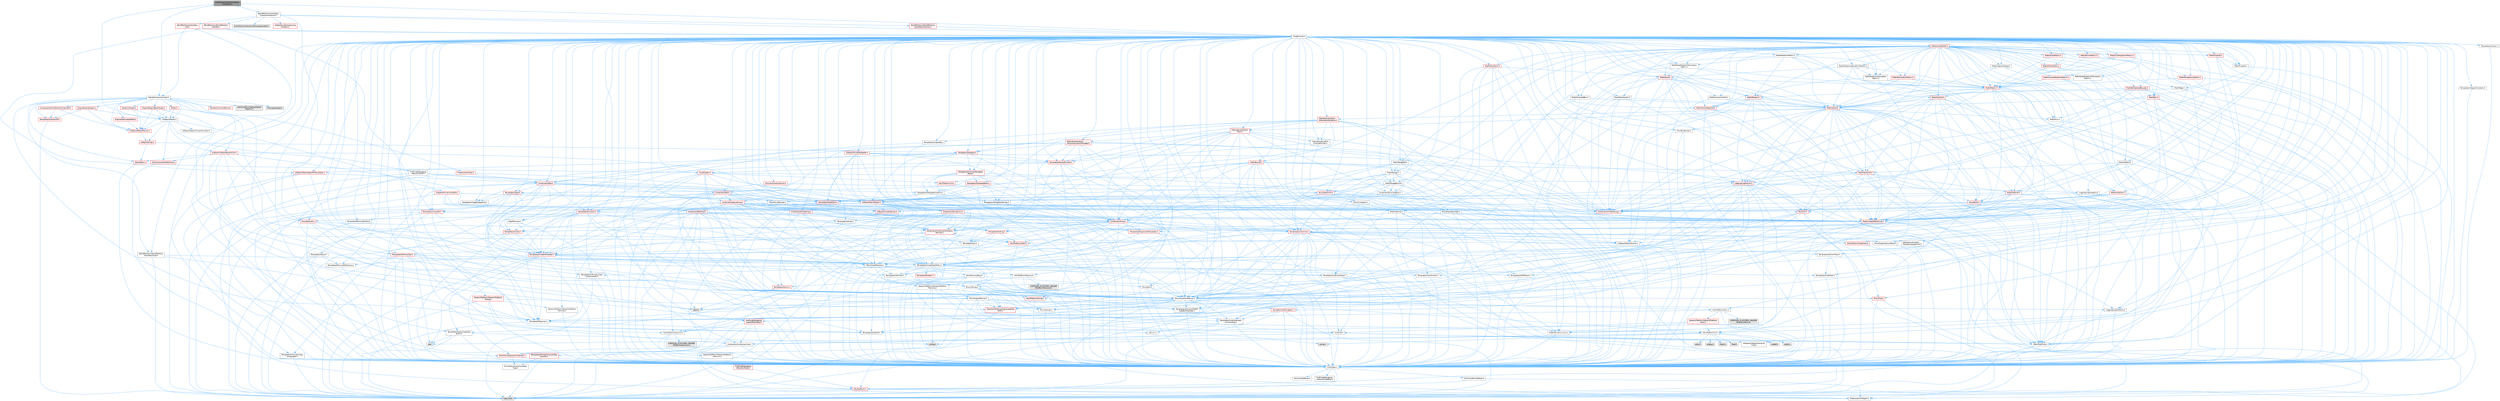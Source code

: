 digraph "ActorDescContainerInstanceCollection.h"
{
 // INTERACTIVE_SVG=YES
 // LATEX_PDF_SIZE
  bgcolor="transparent";
  edge [fontname=Helvetica,fontsize=10,labelfontname=Helvetica,labelfontsize=10];
  node [fontname=Helvetica,fontsize=10,shape=box,height=0.2,width=0.4];
  Node1 [id="Node000001",label="ActorDescContainerInstance\lCollection.h",height=0.2,width=0.4,color="gray40", fillcolor="grey60", style="filled", fontcolor="black",tooltip=" "];
  Node1 -> Node2 [id="edge1_Node000001_Node000002",color="steelblue1",style="solid",tooltip=" "];
  Node2 [id="Node000002",label="CoreMinimal.h",height=0.2,width=0.4,color="grey40", fillcolor="white", style="filled",URL="$d7/d67/CoreMinimal_8h.html",tooltip=" "];
  Node2 -> Node3 [id="edge2_Node000002_Node000003",color="steelblue1",style="solid",tooltip=" "];
  Node3 [id="Node000003",label="CoreTypes.h",height=0.2,width=0.4,color="grey40", fillcolor="white", style="filled",URL="$dc/dec/CoreTypes_8h.html",tooltip=" "];
  Node3 -> Node4 [id="edge3_Node000003_Node000004",color="steelblue1",style="solid",tooltip=" "];
  Node4 [id="Node000004",label="HAL/Platform.h",height=0.2,width=0.4,color="red", fillcolor="#FFF0F0", style="filled",URL="$d9/dd0/Platform_8h.html",tooltip=" "];
  Node4 -> Node7 [id="edge4_Node000004_Node000007",color="steelblue1",style="solid",tooltip=" "];
  Node7 [id="Node000007",label="type_traits",height=0.2,width=0.4,color="grey60", fillcolor="#E0E0E0", style="filled",tooltip=" "];
  Node4 -> Node8 [id="edge5_Node000004_Node000008",color="steelblue1",style="solid",tooltip=" "];
  Node8 [id="Node000008",label="PreprocessorHelpers.h",height=0.2,width=0.4,color="grey40", fillcolor="white", style="filled",URL="$db/ddb/PreprocessorHelpers_8h.html",tooltip=" "];
  Node3 -> Node14 [id="edge6_Node000003_Node000014",color="steelblue1",style="solid",tooltip=" "];
  Node14 [id="Node000014",label="ProfilingDebugging\l/UMemoryDefines.h",height=0.2,width=0.4,color="grey40", fillcolor="white", style="filled",URL="$d2/da2/UMemoryDefines_8h.html",tooltip=" "];
  Node3 -> Node15 [id="edge7_Node000003_Node000015",color="steelblue1",style="solid",tooltip=" "];
  Node15 [id="Node000015",label="Misc/CoreMiscDefines.h",height=0.2,width=0.4,color="grey40", fillcolor="white", style="filled",URL="$da/d38/CoreMiscDefines_8h.html",tooltip=" "];
  Node15 -> Node4 [id="edge8_Node000015_Node000004",color="steelblue1",style="solid",tooltip=" "];
  Node15 -> Node8 [id="edge9_Node000015_Node000008",color="steelblue1",style="solid",tooltip=" "];
  Node3 -> Node16 [id="edge10_Node000003_Node000016",color="steelblue1",style="solid",tooltip=" "];
  Node16 [id="Node000016",label="Misc/CoreDefines.h",height=0.2,width=0.4,color="grey40", fillcolor="white", style="filled",URL="$d3/dd2/CoreDefines_8h.html",tooltip=" "];
  Node2 -> Node17 [id="edge11_Node000002_Node000017",color="steelblue1",style="solid",tooltip=" "];
  Node17 [id="Node000017",label="CoreFwd.h",height=0.2,width=0.4,color="grey40", fillcolor="white", style="filled",URL="$d1/d1e/CoreFwd_8h.html",tooltip=" "];
  Node17 -> Node3 [id="edge12_Node000017_Node000003",color="steelblue1",style="solid",tooltip=" "];
  Node17 -> Node18 [id="edge13_Node000017_Node000018",color="steelblue1",style="solid",tooltip=" "];
  Node18 [id="Node000018",label="Containers/ContainersFwd.h",height=0.2,width=0.4,color="grey40", fillcolor="white", style="filled",URL="$d4/d0a/ContainersFwd_8h.html",tooltip=" "];
  Node18 -> Node4 [id="edge14_Node000018_Node000004",color="steelblue1",style="solid",tooltip=" "];
  Node18 -> Node3 [id="edge15_Node000018_Node000003",color="steelblue1",style="solid",tooltip=" "];
  Node18 -> Node19 [id="edge16_Node000018_Node000019",color="steelblue1",style="solid",tooltip=" "];
  Node19 [id="Node000019",label="Traits/IsContiguousContainer.h",height=0.2,width=0.4,color="red", fillcolor="#FFF0F0", style="filled",URL="$d5/d3c/IsContiguousContainer_8h.html",tooltip=" "];
  Node19 -> Node3 [id="edge17_Node000019_Node000003",color="steelblue1",style="solid",tooltip=" "];
  Node19 -> Node20 [id="edge18_Node000019_Node000020",color="steelblue1",style="solid",tooltip=" "];
  Node20 [id="Node000020",label="Misc/StaticAssertComplete\lType.h",height=0.2,width=0.4,color="grey40", fillcolor="white", style="filled",URL="$d5/d4e/StaticAssertCompleteType_8h.html",tooltip=" "];
  Node17 -> Node22 [id="edge19_Node000017_Node000022",color="steelblue1",style="solid",tooltip=" "];
  Node22 [id="Node000022",label="Math/MathFwd.h",height=0.2,width=0.4,color="grey40", fillcolor="white", style="filled",URL="$d2/d10/MathFwd_8h.html",tooltip=" "];
  Node22 -> Node4 [id="edge20_Node000022_Node000004",color="steelblue1",style="solid",tooltip=" "];
  Node17 -> Node23 [id="edge21_Node000017_Node000023",color="steelblue1",style="solid",tooltip=" "];
  Node23 [id="Node000023",label="UObject/UObjectHierarchy\lFwd.h",height=0.2,width=0.4,color="grey40", fillcolor="white", style="filled",URL="$d3/d13/UObjectHierarchyFwd_8h.html",tooltip=" "];
  Node2 -> Node23 [id="edge22_Node000002_Node000023",color="steelblue1",style="solid",tooltip=" "];
  Node2 -> Node18 [id="edge23_Node000002_Node000018",color="steelblue1",style="solid",tooltip=" "];
  Node2 -> Node24 [id="edge24_Node000002_Node000024",color="steelblue1",style="solid",tooltip=" "];
  Node24 [id="Node000024",label="Misc/VarArgs.h",height=0.2,width=0.4,color="grey40", fillcolor="white", style="filled",URL="$d5/d6f/VarArgs_8h.html",tooltip=" "];
  Node24 -> Node3 [id="edge25_Node000024_Node000003",color="steelblue1",style="solid",tooltip=" "];
  Node2 -> Node25 [id="edge26_Node000002_Node000025",color="steelblue1",style="solid",tooltip=" "];
  Node25 [id="Node000025",label="Logging/LogVerbosity.h",height=0.2,width=0.4,color="grey40", fillcolor="white", style="filled",URL="$d2/d8f/LogVerbosity_8h.html",tooltip=" "];
  Node25 -> Node3 [id="edge27_Node000025_Node000003",color="steelblue1",style="solid",tooltip=" "];
  Node2 -> Node26 [id="edge28_Node000002_Node000026",color="steelblue1",style="solid",tooltip=" "];
  Node26 [id="Node000026",label="Misc/OutputDevice.h",height=0.2,width=0.4,color="grey40", fillcolor="white", style="filled",URL="$d7/d32/OutputDevice_8h.html",tooltip=" "];
  Node26 -> Node17 [id="edge29_Node000026_Node000017",color="steelblue1",style="solid",tooltip=" "];
  Node26 -> Node3 [id="edge30_Node000026_Node000003",color="steelblue1",style="solid",tooltip=" "];
  Node26 -> Node25 [id="edge31_Node000026_Node000025",color="steelblue1",style="solid",tooltip=" "];
  Node26 -> Node24 [id="edge32_Node000026_Node000024",color="steelblue1",style="solid",tooltip=" "];
  Node26 -> Node27 [id="edge33_Node000026_Node000027",color="steelblue1",style="solid",tooltip=" "];
  Node27 [id="Node000027",label="Templates/IsArrayOrRefOf\lTypeByPredicate.h",height=0.2,width=0.4,color="grey40", fillcolor="white", style="filled",URL="$d6/da1/IsArrayOrRefOfTypeByPredicate_8h.html",tooltip=" "];
  Node27 -> Node3 [id="edge34_Node000027_Node000003",color="steelblue1",style="solid",tooltip=" "];
  Node26 -> Node28 [id="edge35_Node000026_Node000028",color="steelblue1",style="solid",tooltip=" "];
  Node28 [id="Node000028",label="Templates/IsValidVariadic\lFunctionArg.h",height=0.2,width=0.4,color="grey40", fillcolor="white", style="filled",URL="$d0/dc8/IsValidVariadicFunctionArg_8h.html",tooltip=" "];
  Node28 -> Node3 [id="edge36_Node000028_Node000003",color="steelblue1",style="solid",tooltip=" "];
  Node28 -> Node29 [id="edge37_Node000028_Node000029",color="steelblue1",style="solid",tooltip=" "];
  Node29 [id="Node000029",label="IsEnum.h",height=0.2,width=0.4,color="grey40", fillcolor="white", style="filled",URL="$d4/de5/IsEnum_8h.html",tooltip=" "];
  Node28 -> Node7 [id="edge38_Node000028_Node000007",color="steelblue1",style="solid",tooltip=" "];
  Node26 -> Node30 [id="edge39_Node000026_Node000030",color="steelblue1",style="solid",tooltip=" "];
  Node30 [id="Node000030",label="Traits/IsCharEncodingCompatible\lWith.h",height=0.2,width=0.4,color="red", fillcolor="#FFF0F0", style="filled",URL="$df/dd1/IsCharEncodingCompatibleWith_8h.html",tooltip=" "];
  Node30 -> Node7 [id="edge40_Node000030_Node000007",color="steelblue1",style="solid",tooltip=" "];
  Node2 -> Node32 [id="edge41_Node000002_Node000032",color="steelblue1",style="solid",tooltip=" "];
  Node32 [id="Node000032",label="HAL/PlatformCrt.h",height=0.2,width=0.4,color="grey40", fillcolor="white", style="filled",URL="$d8/d75/PlatformCrt_8h.html",tooltip=" "];
  Node32 -> Node33 [id="edge42_Node000032_Node000033",color="steelblue1",style="solid",tooltip=" "];
  Node33 [id="Node000033",label="new",height=0.2,width=0.4,color="grey60", fillcolor="#E0E0E0", style="filled",tooltip=" "];
  Node32 -> Node34 [id="edge43_Node000032_Node000034",color="steelblue1",style="solid",tooltip=" "];
  Node34 [id="Node000034",label="wchar.h",height=0.2,width=0.4,color="grey60", fillcolor="#E0E0E0", style="filled",tooltip=" "];
  Node32 -> Node35 [id="edge44_Node000032_Node000035",color="steelblue1",style="solid",tooltip=" "];
  Node35 [id="Node000035",label="stddef.h",height=0.2,width=0.4,color="grey60", fillcolor="#E0E0E0", style="filled",tooltip=" "];
  Node32 -> Node36 [id="edge45_Node000032_Node000036",color="steelblue1",style="solid",tooltip=" "];
  Node36 [id="Node000036",label="stdlib.h",height=0.2,width=0.4,color="grey60", fillcolor="#E0E0E0", style="filled",tooltip=" "];
  Node32 -> Node37 [id="edge46_Node000032_Node000037",color="steelblue1",style="solid",tooltip=" "];
  Node37 [id="Node000037",label="stdio.h",height=0.2,width=0.4,color="grey60", fillcolor="#E0E0E0", style="filled",tooltip=" "];
  Node32 -> Node38 [id="edge47_Node000032_Node000038",color="steelblue1",style="solid",tooltip=" "];
  Node38 [id="Node000038",label="stdarg.h",height=0.2,width=0.4,color="grey60", fillcolor="#E0E0E0", style="filled",tooltip=" "];
  Node32 -> Node39 [id="edge48_Node000032_Node000039",color="steelblue1",style="solid",tooltip=" "];
  Node39 [id="Node000039",label="math.h",height=0.2,width=0.4,color="grey60", fillcolor="#E0E0E0", style="filled",tooltip=" "];
  Node32 -> Node40 [id="edge49_Node000032_Node000040",color="steelblue1",style="solid",tooltip=" "];
  Node40 [id="Node000040",label="float.h",height=0.2,width=0.4,color="grey60", fillcolor="#E0E0E0", style="filled",tooltip=" "];
  Node32 -> Node41 [id="edge50_Node000032_Node000041",color="steelblue1",style="solid",tooltip=" "];
  Node41 [id="Node000041",label="string.h",height=0.2,width=0.4,color="grey60", fillcolor="#E0E0E0", style="filled",tooltip=" "];
  Node2 -> Node42 [id="edge51_Node000002_Node000042",color="steelblue1",style="solid",tooltip=" "];
  Node42 [id="Node000042",label="HAL/PlatformMisc.h",height=0.2,width=0.4,color="grey40", fillcolor="white", style="filled",URL="$d0/df5/PlatformMisc_8h.html",tooltip=" "];
  Node42 -> Node3 [id="edge52_Node000042_Node000003",color="steelblue1",style="solid",tooltip=" "];
  Node42 -> Node43 [id="edge53_Node000042_Node000043",color="steelblue1",style="solid",tooltip=" "];
  Node43 [id="Node000043",label="GenericPlatform/GenericPlatform\lMisc.h",height=0.2,width=0.4,color="red", fillcolor="#FFF0F0", style="filled",URL="$db/d9a/GenericPlatformMisc_8h.html",tooltip=" "];
  Node43 -> Node17 [id="edge54_Node000043_Node000017",color="steelblue1",style="solid",tooltip=" "];
  Node43 -> Node3 [id="edge55_Node000043_Node000003",color="steelblue1",style="solid",tooltip=" "];
  Node43 -> Node32 [id="edge56_Node000043_Node000032",color="steelblue1",style="solid",tooltip=" "];
  Node43 -> Node47 [id="edge57_Node000043_Node000047",color="steelblue1",style="solid",tooltip=" "];
  Node47 [id="Node000047",label="Math/NumericLimits.h",height=0.2,width=0.4,color="grey40", fillcolor="white", style="filled",URL="$df/d1b/NumericLimits_8h.html",tooltip=" "];
  Node47 -> Node3 [id="edge58_Node000047_Node000003",color="steelblue1",style="solid",tooltip=" "];
  Node42 -> Node52 [id="edge59_Node000042_Node000052",color="steelblue1",style="solid",tooltip=" "];
  Node52 [id="Node000052",label="COMPILED_PLATFORM_HEADER\l(PlatformMisc.h)",height=0.2,width=0.4,color="grey60", fillcolor="#E0E0E0", style="filled",tooltip=" "];
  Node42 -> Node53 [id="edge60_Node000042_Node000053",color="steelblue1",style="solid",tooltip=" "];
  Node53 [id="Node000053",label="ProfilingDebugging\l/CpuProfilerTrace.h",height=0.2,width=0.4,color="red", fillcolor="#FFF0F0", style="filled",URL="$da/dcb/CpuProfilerTrace_8h.html",tooltip=" "];
  Node53 -> Node3 [id="edge61_Node000053_Node000003",color="steelblue1",style="solid",tooltip=" "];
  Node53 -> Node18 [id="edge62_Node000053_Node000018",color="steelblue1",style="solid",tooltip=" "];
  Node53 -> Node54 [id="edge63_Node000053_Node000054",color="steelblue1",style="solid",tooltip=" "];
  Node54 [id="Node000054",label="HAL/PlatformAtomics.h",height=0.2,width=0.4,color="grey40", fillcolor="white", style="filled",URL="$d3/d36/PlatformAtomics_8h.html",tooltip=" "];
  Node54 -> Node3 [id="edge64_Node000054_Node000003",color="steelblue1",style="solid",tooltip=" "];
  Node54 -> Node55 [id="edge65_Node000054_Node000055",color="steelblue1",style="solid",tooltip=" "];
  Node55 [id="Node000055",label="GenericPlatform/GenericPlatform\lAtomics.h",height=0.2,width=0.4,color="grey40", fillcolor="white", style="filled",URL="$da/d72/GenericPlatformAtomics_8h.html",tooltip=" "];
  Node55 -> Node3 [id="edge66_Node000055_Node000003",color="steelblue1",style="solid",tooltip=" "];
  Node54 -> Node56 [id="edge67_Node000054_Node000056",color="steelblue1",style="solid",tooltip=" "];
  Node56 [id="Node000056",label="COMPILED_PLATFORM_HEADER\l(PlatformAtomics.h)",height=0.2,width=0.4,color="grey60", fillcolor="#E0E0E0", style="filled",tooltip=" "];
  Node53 -> Node8 [id="edge68_Node000053_Node000008",color="steelblue1",style="solid",tooltip=" "];
  Node2 -> Node61 [id="edge69_Node000002_Node000061",color="steelblue1",style="solid",tooltip=" "];
  Node61 [id="Node000061",label="Misc/AssertionMacros.h",height=0.2,width=0.4,color="grey40", fillcolor="white", style="filled",URL="$d0/dfa/AssertionMacros_8h.html",tooltip=" "];
  Node61 -> Node3 [id="edge70_Node000061_Node000003",color="steelblue1",style="solid",tooltip=" "];
  Node61 -> Node4 [id="edge71_Node000061_Node000004",color="steelblue1",style="solid",tooltip=" "];
  Node61 -> Node42 [id="edge72_Node000061_Node000042",color="steelblue1",style="solid",tooltip=" "];
  Node61 -> Node8 [id="edge73_Node000061_Node000008",color="steelblue1",style="solid",tooltip=" "];
  Node61 -> Node62 [id="edge74_Node000061_Node000062",color="steelblue1",style="solid",tooltip=" "];
  Node62 [id="Node000062",label="Templates/EnableIf.h",height=0.2,width=0.4,color="grey40", fillcolor="white", style="filled",URL="$d7/d60/EnableIf_8h.html",tooltip=" "];
  Node62 -> Node3 [id="edge75_Node000062_Node000003",color="steelblue1",style="solid",tooltip=" "];
  Node61 -> Node27 [id="edge76_Node000061_Node000027",color="steelblue1",style="solid",tooltip=" "];
  Node61 -> Node28 [id="edge77_Node000061_Node000028",color="steelblue1",style="solid",tooltip=" "];
  Node61 -> Node30 [id="edge78_Node000061_Node000030",color="steelblue1",style="solid",tooltip=" "];
  Node61 -> Node24 [id="edge79_Node000061_Node000024",color="steelblue1",style="solid",tooltip=" "];
  Node61 -> Node63 [id="edge80_Node000061_Node000063",color="steelblue1",style="solid",tooltip=" "];
  Node63 [id="Node000063",label="String/FormatStringSan.h",height=0.2,width=0.4,color="red", fillcolor="#FFF0F0", style="filled",URL="$d3/d8b/FormatStringSan_8h.html",tooltip=" "];
  Node63 -> Node7 [id="edge81_Node000063_Node000007",color="steelblue1",style="solid",tooltip=" "];
  Node63 -> Node3 [id="edge82_Node000063_Node000003",color="steelblue1",style="solid",tooltip=" "];
  Node63 -> Node64 [id="edge83_Node000063_Node000064",color="steelblue1",style="solid",tooltip=" "];
  Node64 [id="Node000064",label="Templates/Requires.h",height=0.2,width=0.4,color="grey40", fillcolor="white", style="filled",URL="$dc/d96/Requires_8h.html",tooltip=" "];
  Node64 -> Node62 [id="edge84_Node000064_Node000062",color="steelblue1",style="solid",tooltip=" "];
  Node64 -> Node7 [id="edge85_Node000064_Node000007",color="steelblue1",style="solid",tooltip=" "];
  Node63 -> Node28 [id="edge86_Node000063_Node000028",color="steelblue1",style="solid",tooltip=" "];
  Node63 -> Node18 [id="edge87_Node000063_Node000018",color="steelblue1",style="solid",tooltip=" "];
  Node61 -> Node69 [id="edge88_Node000061_Node000069",color="steelblue1",style="solid",tooltip=" "];
  Node69 [id="Node000069",label="atomic",height=0.2,width=0.4,color="grey60", fillcolor="#E0E0E0", style="filled",tooltip=" "];
  Node2 -> Node70 [id="edge89_Node000002_Node000070",color="steelblue1",style="solid",tooltip=" "];
  Node70 [id="Node000070",label="Templates/IsPointer.h",height=0.2,width=0.4,color="grey40", fillcolor="white", style="filled",URL="$d7/d05/IsPointer_8h.html",tooltip=" "];
  Node70 -> Node3 [id="edge90_Node000070_Node000003",color="steelblue1",style="solid",tooltip=" "];
  Node2 -> Node71 [id="edge91_Node000002_Node000071",color="steelblue1",style="solid",tooltip=" "];
  Node71 [id="Node000071",label="HAL/PlatformMemory.h",height=0.2,width=0.4,color="grey40", fillcolor="white", style="filled",URL="$de/d68/PlatformMemory_8h.html",tooltip=" "];
  Node71 -> Node3 [id="edge92_Node000071_Node000003",color="steelblue1",style="solid",tooltip=" "];
  Node71 -> Node72 [id="edge93_Node000071_Node000072",color="steelblue1",style="solid",tooltip=" "];
  Node72 [id="Node000072",label="GenericPlatform/GenericPlatform\lMemory.h",height=0.2,width=0.4,color="grey40", fillcolor="white", style="filled",URL="$dd/d22/GenericPlatformMemory_8h.html",tooltip=" "];
  Node72 -> Node17 [id="edge94_Node000072_Node000017",color="steelblue1",style="solid",tooltip=" "];
  Node72 -> Node3 [id="edge95_Node000072_Node000003",color="steelblue1",style="solid",tooltip=" "];
  Node72 -> Node73 [id="edge96_Node000072_Node000073",color="steelblue1",style="solid",tooltip=" "];
  Node73 [id="Node000073",label="HAL/PlatformString.h",height=0.2,width=0.4,color="red", fillcolor="#FFF0F0", style="filled",URL="$db/db5/PlatformString_8h.html",tooltip=" "];
  Node73 -> Node3 [id="edge97_Node000073_Node000003",color="steelblue1",style="solid",tooltip=" "];
  Node72 -> Node41 [id="edge98_Node000072_Node000041",color="steelblue1",style="solid",tooltip=" "];
  Node72 -> Node34 [id="edge99_Node000072_Node000034",color="steelblue1",style="solid",tooltip=" "];
  Node71 -> Node75 [id="edge100_Node000071_Node000075",color="steelblue1",style="solid",tooltip=" "];
  Node75 [id="Node000075",label="COMPILED_PLATFORM_HEADER\l(PlatformMemory.h)",height=0.2,width=0.4,color="grey60", fillcolor="#E0E0E0", style="filled",tooltip=" "];
  Node2 -> Node54 [id="edge101_Node000002_Node000054",color="steelblue1",style="solid",tooltip=" "];
  Node2 -> Node76 [id="edge102_Node000002_Node000076",color="steelblue1",style="solid",tooltip=" "];
  Node76 [id="Node000076",label="Misc/Exec.h",height=0.2,width=0.4,color="grey40", fillcolor="white", style="filled",URL="$de/ddb/Exec_8h.html",tooltip=" "];
  Node76 -> Node3 [id="edge103_Node000076_Node000003",color="steelblue1",style="solid",tooltip=" "];
  Node76 -> Node61 [id="edge104_Node000076_Node000061",color="steelblue1",style="solid",tooltip=" "];
  Node2 -> Node77 [id="edge105_Node000002_Node000077",color="steelblue1",style="solid",tooltip=" "];
  Node77 [id="Node000077",label="HAL/MemoryBase.h",height=0.2,width=0.4,color="grey40", fillcolor="white", style="filled",URL="$d6/d9f/MemoryBase_8h.html",tooltip=" "];
  Node77 -> Node3 [id="edge106_Node000077_Node000003",color="steelblue1",style="solid",tooltip=" "];
  Node77 -> Node54 [id="edge107_Node000077_Node000054",color="steelblue1",style="solid",tooltip=" "];
  Node77 -> Node32 [id="edge108_Node000077_Node000032",color="steelblue1",style="solid",tooltip=" "];
  Node77 -> Node76 [id="edge109_Node000077_Node000076",color="steelblue1",style="solid",tooltip=" "];
  Node77 -> Node26 [id="edge110_Node000077_Node000026",color="steelblue1",style="solid",tooltip=" "];
  Node77 -> Node78 [id="edge111_Node000077_Node000078",color="steelblue1",style="solid",tooltip=" "];
  Node78 [id="Node000078",label="Templates/Atomic.h",height=0.2,width=0.4,color="red", fillcolor="#FFF0F0", style="filled",URL="$d3/d91/Atomic_8h.html",tooltip=" "];
  Node78 -> Node69 [id="edge112_Node000078_Node000069",color="steelblue1",style="solid",tooltip=" "];
  Node2 -> Node87 [id="edge113_Node000002_Node000087",color="steelblue1",style="solid",tooltip=" "];
  Node87 [id="Node000087",label="HAL/UnrealMemory.h",height=0.2,width=0.4,color="grey40", fillcolor="white", style="filled",URL="$d9/d96/UnrealMemory_8h.html",tooltip=" "];
  Node87 -> Node3 [id="edge114_Node000087_Node000003",color="steelblue1",style="solid",tooltip=" "];
  Node87 -> Node72 [id="edge115_Node000087_Node000072",color="steelblue1",style="solid",tooltip=" "];
  Node87 -> Node77 [id="edge116_Node000087_Node000077",color="steelblue1",style="solid",tooltip=" "];
  Node87 -> Node71 [id="edge117_Node000087_Node000071",color="steelblue1",style="solid",tooltip=" "];
  Node87 -> Node88 [id="edge118_Node000087_Node000088",color="steelblue1",style="solid",tooltip=" "];
  Node88 [id="Node000088",label="ProfilingDebugging\l/MemoryTrace.h",height=0.2,width=0.4,color="red", fillcolor="#FFF0F0", style="filled",URL="$da/dd7/MemoryTrace_8h.html",tooltip=" "];
  Node88 -> Node4 [id="edge119_Node000088_Node000004",color="steelblue1",style="solid",tooltip=" "];
  Node87 -> Node70 [id="edge120_Node000087_Node000070",color="steelblue1",style="solid",tooltip=" "];
  Node2 -> Node89 [id="edge121_Node000002_Node000089",color="steelblue1",style="solid",tooltip=" "];
  Node89 [id="Node000089",label="Templates/IsArithmetic.h",height=0.2,width=0.4,color="grey40", fillcolor="white", style="filled",URL="$d2/d5d/IsArithmetic_8h.html",tooltip=" "];
  Node89 -> Node3 [id="edge122_Node000089_Node000003",color="steelblue1",style="solid",tooltip=" "];
  Node2 -> Node83 [id="edge123_Node000002_Node000083",color="steelblue1",style="solid",tooltip=" "];
  Node83 [id="Node000083",label="Templates/AndOrNot.h",height=0.2,width=0.4,color="grey40", fillcolor="white", style="filled",URL="$db/d0a/AndOrNot_8h.html",tooltip=" "];
  Node83 -> Node3 [id="edge124_Node000083_Node000003",color="steelblue1",style="solid",tooltip=" "];
  Node2 -> Node90 [id="edge125_Node000002_Node000090",color="steelblue1",style="solid",tooltip=" "];
  Node90 [id="Node000090",label="Templates/IsPODType.h",height=0.2,width=0.4,color="grey40", fillcolor="white", style="filled",URL="$d7/db1/IsPODType_8h.html",tooltip=" "];
  Node90 -> Node3 [id="edge126_Node000090_Node000003",color="steelblue1",style="solid",tooltip=" "];
  Node2 -> Node91 [id="edge127_Node000002_Node000091",color="steelblue1",style="solid",tooltip=" "];
  Node91 [id="Node000091",label="Templates/IsUECoreType.h",height=0.2,width=0.4,color="grey40", fillcolor="white", style="filled",URL="$d1/db8/IsUECoreType_8h.html",tooltip=" "];
  Node91 -> Node3 [id="edge128_Node000091_Node000003",color="steelblue1",style="solid",tooltip=" "];
  Node91 -> Node7 [id="edge129_Node000091_Node000007",color="steelblue1",style="solid",tooltip=" "];
  Node2 -> Node84 [id="edge130_Node000002_Node000084",color="steelblue1",style="solid",tooltip=" "];
  Node84 [id="Node000084",label="Templates/IsTriviallyCopy\lConstructible.h",height=0.2,width=0.4,color="grey40", fillcolor="white", style="filled",URL="$d3/d78/IsTriviallyCopyConstructible_8h.html",tooltip=" "];
  Node84 -> Node3 [id="edge131_Node000084_Node000003",color="steelblue1",style="solid",tooltip=" "];
  Node84 -> Node7 [id="edge132_Node000084_Node000007",color="steelblue1",style="solid",tooltip=" "];
  Node2 -> Node92 [id="edge133_Node000002_Node000092",color="steelblue1",style="solid",tooltip=" "];
  Node92 [id="Node000092",label="Templates/UnrealTypeTraits.h",height=0.2,width=0.4,color="grey40", fillcolor="white", style="filled",URL="$d2/d2d/UnrealTypeTraits_8h.html",tooltip=" "];
  Node92 -> Node3 [id="edge134_Node000092_Node000003",color="steelblue1",style="solid",tooltip=" "];
  Node92 -> Node70 [id="edge135_Node000092_Node000070",color="steelblue1",style="solid",tooltip=" "];
  Node92 -> Node61 [id="edge136_Node000092_Node000061",color="steelblue1",style="solid",tooltip=" "];
  Node92 -> Node83 [id="edge137_Node000092_Node000083",color="steelblue1",style="solid",tooltip=" "];
  Node92 -> Node62 [id="edge138_Node000092_Node000062",color="steelblue1",style="solid",tooltip=" "];
  Node92 -> Node89 [id="edge139_Node000092_Node000089",color="steelblue1",style="solid",tooltip=" "];
  Node92 -> Node29 [id="edge140_Node000092_Node000029",color="steelblue1",style="solid",tooltip=" "];
  Node92 -> Node93 [id="edge141_Node000092_Node000093",color="steelblue1",style="solid",tooltip=" "];
  Node93 [id="Node000093",label="Templates/Models.h",height=0.2,width=0.4,color="red", fillcolor="#FFF0F0", style="filled",URL="$d3/d0c/Models_8h.html",tooltip=" "];
  Node92 -> Node90 [id="edge142_Node000092_Node000090",color="steelblue1",style="solid",tooltip=" "];
  Node92 -> Node91 [id="edge143_Node000092_Node000091",color="steelblue1",style="solid",tooltip=" "];
  Node92 -> Node84 [id="edge144_Node000092_Node000084",color="steelblue1",style="solid",tooltip=" "];
  Node2 -> Node62 [id="edge145_Node000002_Node000062",color="steelblue1",style="solid",tooltip=" "];
  Node2 -> Node94 [id="edge146_Node000002_Node000094",color="steelblue1",style="solid",tooltip=" "];
  Node94 [id="Node000094",label="Templates/RemoveReference.h",height=0.2,width=0.4,color="grey40", fillcolor="white", style="filled",URL="$da/dbe/RemoveReference_8h.html",tooltip=" "];
  Node94 -> Node3 [id="edge147_Node000094_Node000003",color="steelblue1",style="solid",tooltip=" "];
  Node2 -> Node95 [id="edge148_Node000002_Node000095",color="steelblue1",style="solid",tooltip=" "];
  Node95 [id="Node000095",label="Templates/IntegralConstant.h",height=0.2,width=0.4,color="grey40", fillcolor="white", style="filled",URL="$db/d1b/IntegralConstant_8h.html",tooltip=" "];
  Node95 -> Node3 [id="edge149_Node000095_Node000003",color="steelblue1",style="solid",tooltip=" "];
  Node2 -> Node96 [id="edge150_Node000002_Node000096",color="steelblue1",style="solid",tooltip=" "];
  Node96 [id="Node000096",label="Templates/IsClass.h",height=0.2,width=0.4,color="grey40", fillcolor="white", style="filled",URL="$db/dcb/IsClass_8h.html",tooltip=" "];
  Node96 -> Node3 [id="edge151_Node000096_Node000003",color="steelblue1",style="solid",tooltip=" "];
  Node2 -> Node97 [id="edge152_Node000002_Node000097",color="steelblue1",style="solid",tooltip=" "];
  Node97 [id="Node000097",label="Templates/TypeCompatible\lBytes.h",height=0.2,width=0.4,color="grey40", fillcolor="white", style="filled",URL="$df/d0a/TypeCompatibleBytes_8h.html",tooltip=" "];
  Node97 -> Node3 [id="edge153_Node000097_Node000003",color="steelblue1",style="solid",tooltip=" "];
  Node97 -> Node41 [id="edge154_Node000097_Node000041",color="steelblue1",style="solid",tooltip=" "];
  Node97 -> Node33 [id="edge155_Node000097_Node000033",color="steelblue1",style="solid",tooltip=" "];
  Node97 -> Node7 [id="edge156_Node000097_Node000007",color="steelblue1",style="solid",tooltip=" "];
  Node2 -> Node19 [id="edge157_Node000002_Node000019",color="steelblue1",style="solid",tooltip=" "];
  Node2 -> Node98 [id="edge158_Node000002_Node000098",color="steelblue1",style="solid",tooltip=" "];
  Node98 [id="Node000098",label="Templates/UnrealTemplate.h",height=0.2,width=0.4,color="red", fillcolor="#FFF0F0", style="filled",URL="$d4/d24/UnrealTemplate_8h.html",tooltip=" "];
  Node98 -> Node3 [id="edge159_Node000098_Node000003",color="steelblue1",style="solid",tooltip=" "];
  Node98 -> Node70 [id="edge160_Node000098_Node000070",color="steelblue1",style="solid",tooltip=" "];
  Node98 -> Node87 [id="edge161_Node000098_Node000087",color="steelblue1",style="solid",tooltip=" "];
  Node98 -> Node92 [id="edge162_Node000098_Node000092",color="steelblue1",style="solid",tooltip=" "];
  Node98 -> Node94 [id="edge163_Node000098_Node000094",color="steelblue1",style="solid",tooltip=" "];
  Node98 -> Node64 [id="edge164_Node000098_Node000064",color="steelblue1",style="solid",tooltip=" "];
  Node98 -> Node97 [id="edge165_Node000098_Node000097",color="steelblue1",style="solid",tooltip=" "];
  Node98 -> Node19 [id="edge166_Node000098_Node000019",color="steelblue1",style="solid",tooltip=" "];
  Node98 -> Node7 [id="edge167_Node000098_Node000007",color="steelblue1",style="solid",tooltip=" "];
  Node2 -> Node47 [id="edge168_Node000002_Node000047",color="steelblue1",style="solid",tooltip=" "];
  Node2 -> Node102 [id="edge169_Node000002_Node000102",color="steelblue1",style="solid",tooltip=" "];
  Node102 [id="Node000102",label="HAL/PlatformMath.h",height=0.2,width=0.4,color="red", fillcolor="#FFF0F0", style="filled",URL="$dc/d53/PlatformMath_8h.html",tooltip=" "];
  Node102 -> Node3 [id="edge170_Node000102_Node000003",color="steelblue1",style="solid",tooltip=" "];
  Node2 -> Node85 [id="edge171_Node000002_Node000085",color="steelblue1",style="solid",tooltip=" "];
  Node85 [id="Node000085",label="Templates/IsTriviallyCopy\lAssignable.h",height=0.2,width=0.4,color="grey40", fillcolor="white", style="filled",URL="$d2/df2/IsTriviallyCopyAssignable_8h.html",tooltip=" "];
  Node85 -> Node3 [id="edge172_Node000085_Node000003",color="steelblue1",style="solid",tooltip=" "];
  Node85 -> Node7 [id="edge173_Node000085_Node000007",color="steelblue1",style="solid",tooltip=" "];
  Node2 -> Node110 [id="edge174_Node000002_Node000110",color="steelblue1",style="solid",tooltip=" "];
  Node110 [id="Node000110",label="Templates/MemoryOps.h",height=0.2,width=0.4,color="red", fillcolor="#FFF0F0", style="filled",URL="$db/dea/MemoryOps_8h.html",tooltip=" "];
  Node110 -> Node3 [id="edge175_Node000110_Node000003",color="steelblue1",style="solid",tooltip=" "];
  Node110 -> Node87 [id="edge176_Node000110_Node000087",color="steelblue1",style="solid",tooltip=" "];
  Node110 -> Node85 [id="edge177_Node000110_Node000085",color="steelblue1",style="solid",tooltip=" "];
  Node110 -> Node84 [id="edge178_Node000110_Node000084",color="steelblue1",style="solid",tooltip=" "];
  Node110 -> Node64 [id="edge179_Node000110_Node000064",color="steelblue1",style="solid",tooltip=" "];
  Node110 -> Node92 [id="edge180_Node000110_Node000092",color="steelblue1",style="solid",tooltip=" "];
  Node110 -> Node33 [id="edge181_Node000110_Node000033",color="steelblue1",style="solid",tooltip=" "];
  Node110 -> Node7 [id="edge182_Node000110_Node000007",color="steelblue1",style="solid",tooltip=" "];
  Node2 -> Node111 [id="edge183_Node000002_Node000111",color="steelblue1",style="solid",tooltip=" "];
  Node111 [id="Node000111",label="Containers/ContainerAllocation\lPolicies.h",height=0.2,width=0.4,color="red", fillcolor="#FFF0F0", style="filled",URL="$d7/dff/ContainerAllocationPolicies_8h.html",tooltip=" "];
  Node111 -> Node3 [id="edge184_Node000111_Node000003",color="steelblue1",style="solid",tooltip=" "];
  Node111 -> Node111 [id="edge185_Node000111_Node000111",color="steelblue1",style="solid",tooltip=" "];
  Node111 -> Node102 [id="edge186_Node000111_Node000102",color="steelblue1",style="solid",tooltip=" "];
  Node111 -> Node87 [id="edge187_Node000111_Node000087",color="steelblue1",style="solid",tooltip=" "];
  Node111 -> Node47 [id="edge188_Node000111_Node000047",color="steelblue1",style="solid",tooltip=" "];
  Node111 -> Node61 [id="edge189_Node000111_Node000061",color="steelblue1",style="solid",tooltip=" "];
  Node111 -> Node110 [id="edge190_Node000111_Node000110",color="steelblue1",style="solid",tooltip=" "];
  Node111 -> Node97 [id="edge191_Node000111_Node000097",color="steelblue1",style="solid",tooltip=" "];
  Node111 -> Node7 [id="edge192_Node000111_Node000007",color="steelblue1",style="solid",tooltip=" "];
  Node2 -> Node114 [id="edge193_Node000002_Node000114",color="steelblue1",style="solid",tooltip=" "];
  Node114 [id="Node000114",label="Templates/IsEnumClass.h",height=0.2,width=0.4,color="grey40", fillcolor="white", style="filled",URL="$d7/d15/IsEnumClass_8h.html",tooltip=" "];
  Node114 -> Node3 [id="edge194_Node000114_Node000003",color="steelblue1",style="solid",tooltip=" "];
  Node114 -> Node83 [id="edge195_Node000114_Node000083",color="steelblue1",style="solid",tooltip=" "];
  Node2 -> Node115 [id="edge196_Node000002_Node000115",color="steelblue1",style="solid",tooltip=" "];
  Node115 [id="Node000115",label="HAL/PlatformProperties.h",height=0.2,width=0.4,color="red", fillcolor="#FFF0F0", style="filled",URL="$d9/db0/PlatformProperties_8h.html",tooltip=" "];
  Node115 -> Node3 [id="edge197_Node000115_Node000003",color="steelblue1",style="solid",tooltip=" "];
  Node2 -> Node118 [id="edge198_Node000002_Node000118",color="steelblue1",style="solid",tooltip=" "];
  Node118 [id="Node000118",label="Misc/EngineVersionBase.h",height=0.2,width=0.4,color="grey40", fillcolor="white", style="filled",URL="$d5/d2b/EngineVersionBase_8h.html",tooltip=" "];
  Node118 -> Node3 [id="edge199_Node000118_Node000003",color="steelblue1",style="solid",tooltip=" "];
  Node2 -> Node119 [id="edge200_Node000002_Node000119",color="steelblue1",style="solid",tooltip=" "];
  Node119 [id="Node000119",label="Internationalization\l/TextNamespaceFwd.h",height=0.2,width=0.4,color="grey40", fillcolor="white", style="filled",URL="$d8/d97/TextNamespaceFwd_8h.html",tooltip=" "];
  Node119 -> Node3 [id="edge201_Node000119_Node000003",color="steelblue1",style="solid",tooltip=" "];
  Node2 -> Node120 [id="edge202_Node000002_Node000120",color="steelblue1",style="solid",tooltip=" "];
  Node120 [id="Node000120",label="Serialization/Archive.h",height=0.2,width=0.4,color="red", fillcolor="#FFF0F0", style="filled",URL="$d7/d3b/Archive_8h.html",tooltip=" "];
  Node120 -> Node17 [id="edge203_Node000120_Node000017",color="steelblue1",style="solid",tooltip=" "];
  Node120 -> Node3 [id="edge204_Node000120_Node000003",color="steelblue1",style="solid",tooltip=" "];
  Node120 -> Node115 [id="edge205_Node000120_Node000115",color="steelblue1",style="solid",tooltip=" "];
  Node120 -> Node119 [id="edge206_Node000120_Node000119",color="steelblue1",style="solid",tooltip=" "];
  Node120 -> Node22 [id="edge207_Node000120_Node000022",color="steelblue1",style="solid",tooltip=" "];
  Node120 -> Node61 [id="edge208_Node000120_Node000061",color="steelblue1",style="solid",tooltip=" "];
  Node120 -> Node118 [id="edge209_Node000120_Node000118",color="steelblue1",style="solid",tooltip=" "];
  Node120 -> Node24 [id="edge210_Node000120_Node000024",color="steelblue1",style="solid",tooltip=" "];
  Node120 -> Node62 [id="edge211_Node000120_Node000062",color="steelblue1",style="solid",tooltip=" "];
  Node120 -> Node27 [id="edge212_Node000120_Node000027",color="steelblue1",style="solid",tooltip=" "];
  Node120 -> Node114 [id="edge213_Node000120_Node000114",color="steelblue1",style="solid",tooltip=" "];
  Node120 -> Node28 [id="edge214_Node000120_Node000028",color="steelblue1",style="solid",tooltip=" "];
  Node120 -> Node98 [id="edge215_Node000120_Node000098",color="steelblue1",style="solid",tooltip=" "];
  Node120 -> Node30 [id="edge216_Node000120_Node000030",color="steelblue1",style="solid",tooltip=" "];
  Node120 -> Node123 [id="edge217_Node000120_Node000123",color="steelblue1",style="solid",tooltip=" "];
  Node123 [id="Node000123",label="UObject/ObjectVersion.h",height=0.2,width=0.4,color="grey40", fillcolor="white", style="filled",URL="$da/d63/ObjectVersion_8h.html",tooltip=" "];
  Node123 -> Node3 [id="edge218_Node000123_Node000003",color="steelblue1",style="solid",tooltip=" "];
  Node2 -> Node124 [id="edge219_Node000002_Node000124",color="steelblue1",style="solid",tooltip=" "];
  Node124 [id="Node000124",label="Templates/Less.h",height=0.2,width=0.4,color="grey40", fillcolor="white", style="filled",URL="$de/dc8/Less_8h.html",tooltip=" "];
  Node124 -> Node3 [id="edge220_Node000124_Node000003",color="steelblue1",style="solid",tooltip=" "];
  Node124 -> Node98 [id="edge221_Node000124_Node000098",color="steelblue1",style="solid",tooltip=" "];
  Node2 -> Node125 [id="edge222_Node000002_Node000125",color="steelblue1",style="solid",tooltip=" "];
  Node125 [id="Node000125",label="Templates/Sorting.h",height=0.2,width=0.4,color="red", fillcolor="#FFF0F0", style="filled",URL="$d3/d9e/Sorting_8h.html",tooltip=" "];
  Node125 -> Node3 [id="edge223_Node000125_Node000003",color="steelblue1",style="solid",tooltip=" "];
  Node125 -> Node102 [id="edge224_Node000125_Node000102",color="steelblue1",style="solid",tooltip=" "];
  Node125 -> Node124 [id="edge225_Node000125_Node000124",color="steelblue1",style="solid",tooltip=" "];
  Node2 -> Node136 [id="edge226_Node000002_Node000136",color="steelblue1",style="solid",tooltip=" "];
  Node136 [id="Node000136",label="Misc/Char.h",height=0.2,width=0.4,color="red", fillcolor="#FFF0F0", style="filled",URL="$d0/d58/Char_8h.html",tooltip=" "];
  Node136 -> Node3 [id="edge227_Node000136_Node000003",color="steelblue1",style="solid",tooltip=" "];
  Node136 -> Node7 [id="edge228_Node000136_Node000007",color="steelblue1",style="solid",tooltip=" "];
  Node2 -> Node139 [id="edge229_Node000002_Node000139",color="steelblue1",style="solid",tooltip=" "];
  Node139 [id="Node000139",label="GenericPlatform/GenericPlatform\lStricmp.h",height=0.2,width=0.4,color="grey40", fillcolor="white", style="filled",URL="$d2/d86/GenericPlatformStricmp_8h.html",tooltip=" "];
  Node139 -> Node3 [id="edge230_Node000139_Node000003",color="steelblue1",style="solid",tooltip=" "];
  Node2 -> Node140 [id="edge231_Node000002_Node000140",color="steelblue1",style="solid",tooltip=" "];
  Node140 [id="Node000140",label="GenericPlatform/GenericPlatform\lString.h",height=0.2,width=0.4,color="red", fillcolor="#FFF0F0", style="filled",URL="$dd/d20/GenericPlatformString_8h.html",tooltip=" "];
  Node140 -> Node3 [id="edge232_Node000140_Node000003",color="steelblue1",style="solid",tooltip=" "];
  Node140 -> Node139 [id="edge233_Node000140_Node000139",color="steelblue1",style="solid",tooltip=" "];
  Node140 -> Node62 [id="edge234_Node000140_Node000062",color="steelblue1",style="solid",tooltip=" "];
  Node140 -> Node30 [id="edge235_Node000140_Node000030",color="steelblue1",style="solid",tooltip=" "];
  Node140 -> Node7 [id="edge236_Node000140_Node000007",color="steelblue1",style="solid",tooltip=" "];
  Node2 -> Node73 [id="edge237_Node000002_Node000073",color="steelblue1",style="solid",tooltip=" "];
  Node2 -> Node143 [id="edge238_Node000002_Node000143",color="steelblue1",style="solid",tooltip=" "];
  Node143 [id="Node000143",label="Misc/CString.h",height=0.2,width=0.4,color="grey40", fillcolor="white", style="filled",URL="$d2/d49/CString_8h.html",tooltip=" "];
  Node143 -> Node3 [id="edge239_Node000143_Node000003",color="steelblue1",style="solid",tooltip=" "];
  Node143 -> Node32 [id="edge240_Node000143_Node000032",color="steelblue1",style="solid",tooltip=" "];
  Node143 -> Node73 [id="edge241_Node000143_Node000073",color="steelblue1",style="solid",tooltip=" "];
  Node143 -> Node61 [id="edge242_Node000143_Node000061",color="steelblue1",style="solid",tooltip=" "];
  Node143 -> Node136 [id="edge243_Node000143_Node000136",color="steelblue1",style="solid",tooltip=" "];
  Node143 -> Node24 [id="edge244_Node000143_Node000024",color="steelblue1",style="solid",tooltip=" "];
  Node143 -> Node27 [id="edge245_Node000143_Node000027",color="steelblue1",style="solid",tooltip=" "];
  Node143 -> Node28 [id="edge246_Node000143_Node000028",color="steelblue1",style="solid",tooltip=" "];
  Node143 -> Node30 [id="edge247_Node000143_Node000030",color="steelblue1",style="solid",tooltip=" "];
  Node2 -> Node144 [id="edge248_Node000002_Node000144",color="steelblue1",style="solid",tooltip=" "];
  Node144 [id="Node000144",label="Misc/Crc.h",height=0.2,width=0.4,color="red", fillcolor="#FFF0F0", style="filled",URL="$d4/dd2/Crc_8h.html",tooltip=" "];
  Node144 -> Node3 [id="edge249_Node000144_Node000003",color="steelblue1",style="solid",tooltip=" "];
  Node144 -> Node73 [id="edge250_Node000144_Node000073",color="steelblue1",style="solid",tooltip=" "];
  Node144 -> Node61 [id="edge251_Node000144_Node000061",color="steelblue1",style="solid",tooltip=" "];
  Node144 -> Node143 [id="edge252_Node000144_Node000143",color="steelblue1",style="solid",tooltip=" "];
  Node144 -> Node136 [id="edge253_Node000144_Node000136",color="steelblue1",style="solid",tooltip=" "];
  Node144 -> Node92 [id="edge254_Node000144_Node000092",color="steelblue1",style="solid",tooltip=" "];
  Node2 -> Node135 [id="edge255_Node000002_Node000135",color="steelblue1",style="solid",tooltip=" "];
  Node135 [id="Node000135",label="Math/UnrealMathUtility.h",height=0.2,width=0.4,color="red", fillcolor="#FFF0F0", style="filled",URL="$db/db8/UnrealMathUtility_8h.html",tooltip=" "];
  Node135 -> Node3 [id="edge256_Node000135_Node000003",color="steelblue1",style="solid",tooltip=" "];
  Node135 -> Node61 [id="edge257_Node000135_Node000061",color="steelblue1",style="solid",tooltip=" "];
  Node135 -> Node102 [id="edge258_Node000135_Node000102",color="steelblue1",style="solid",tooltip=" "];
  Node135 -> Node22 [id="edge259_Node000135_Node000022",color="steelblue1",style="solid",tooltip=" "];
  Node135 -> Node64 [id="edge260_Node000135_Node000064",color="steelblue1",style="solid",tooltip=" "];
  Node2 -> Node145 [id="edge261_Node000002_Node000145",color="steelblue1",style="solid",tooltip=" "];
  Node145 [id="Node000145",label="Containers/UnrealString.h",height=0.2,width=0.4,color="red", fillcolor="#FFF0F0", style="filled",URL="$d5/dba/UnrealString_8h.html",tooltip=" "];
  Node2 -> Node149 [id="edge262_Node000002_Node000149",color="steelblue1",style="solid",tooltip=" "];
  Node149 [id="Node000149",label="Containers/Array.h",height=0.2,width=0.4,color="red", fillcolor="#FFF0F0", style="filled",URL="$df/dd0/Array_8h.html",tooltip=" "];
  Node149 -> Node3 [id="edge263_Node000149_Node000003",color="steelblue1",style="solid",tooltip=" "];
  Node149 -> Node61 [id="edge264_Node000149_Node000061",color="steelblue1",style="solid",tooltip=" "];
  Node149 -> Node87 [id="edge265_Node000149_Node000087",color="steelblue1",style="solid",tooltip=" "];
  Node149 -> Node92 [id="edge266_Node000149_Node000092",color="steelblue1",style="solid",tooltip=" "];
  Node149 -> Node98 [id="edge267_Node000149_Node000098",color="steelblue1",style="solid",tooltip=" "];
  Node149 -> Node111 [id="edge268_Node000149_Node000111",color="steelblue1",style="solid",tooltip=" "];
  Node149 -> Node120 [id="edge269_Node000149_Node000120",color="steelblue1",style="solid",tooltip=" "];
  Node149 -> Node128 [id="edge270_Node000149_Node000128",color="steelblue1",style="solid",tooltip=" "];
  Node128 [id="Node000128",label="Templates/Invoke.h",height=0.2,width=0.4,color="red", fillcolor="#FFF0F0", style="filled",URL="$d7/deb/Invoke_8h.html",tooltip=" "];
  Node128 -> Node3 [id="edge271_Node000128_Node000003",color="steelblue1",style="solid",tooltip=" "];
  Node128 -> Node98 [id="edge272_Node000128_Node000098",color="steelblue1",style="solid",tooltip=" "];
  Node128 -> Node7 [id="edge273_Node000128_Node000007",color="steelblue1",style="solid",tooltip=" "];
  Node149 -> Node124 [id="edge274_Node000149_Node000124",color="steelblue1",style="solid",tooltip=" "];
  Node149 -> Node64 [id="edge275_Node000149_Node000064",color="steelblue1",style="solid",tooltip=" "];
  Node149 -> Node125 [id="edge276_Node000149_Node000125",color="steelblue1",style="solid",tooltip=" "];
  Node149 -> Node172 [id="edge277_Node000149_Node000172",color="steelblue1",style="solid",tooltip=" "];
  Node172 [id="Node000172",label="Templates/AlignmentTemplates.h",height=0.2,width=0.4,color="red", fillcolor="#FFF0F0", style="filled",URL="$dd/d32/AlignmentTemplates_8h.html",tooltip=" "];
  Node172 -> Node3 [id="edge278_Node000172_Node000003",color="steelblue1",style="solid",tooltip=" "];
  Node172 -> Node70 [id="edge279_Node000172_Node000070",color="steelblue1",style="solid",tooltip=" "];
  Node149 -> Node7 [id="edge280_Node000149_Node000007",color="steelblue1",style="solid",tooltip=" "];
  Node2 -> Node173 [id="edge281_Node000002_Node000173",color="steelblue1",style="solid",tooltip=" "];
  Node173 [id="Node000173",label="Misc/FrameNumber.h",height=0.2,width=0.4,color="grey40", fillcolor="white", style="filled",URL="$dd/dbd/FrameNumber_8h.html",tooltip=" "];
  Node173 -> Node3 [id="edge282_Node000173_Node000003",color="steelblue1",style="solid",tooltip=" "];
  Node173 -> Node47 [id="edge283_Node000173_Node000047",color="steelblue1",style="solid",tooltip=" "];
  Node173 -> Node135 [id="edge284_Node000173_Node000135",color="steelblue1",style="solid",tooltip=" "];
  Node173 -> Node62 [id="edge285_Node000173_Node000062",color="steelblue1",style="solid",tooltip=" "];
  Node173 -> Node92 [id="edge286_Node000173_Node000092",color="steelblue1",style="solid",tooltip=" "];
  Node2 -> Node174 [id="edge287_Node000002_Node000174",color="steelblue1",style="solid",tooltip=" "];
  Node174 [id="Node000174",label="Misc/Timespan.h",height=0.2,width=0.4,color="grey40", fillcolor="white", style="filled",URL="$da/dd9/Timespan_8h.html",tooltip=" "];
  Node174 -> Node3 [id="edge288_Node000174_Node000003",color="steelblue1",style="solid",tooltip=" "];
  Node174 -> Node175 [id="edge289_Node000174_Node000175",color="steelblue1",style="solid",tooltip=" "];
  Node175 [id="Node000175",label="Math/Interval.h",height=0.2,width=0.4,color="grey40", fillcolor="white", style="filled",URL="$d1/d55/Interval_8h.html",tooltip=" "];
  Node175 -> Node3 [id="edge290_Node000175_Node000003",color="steelblue1",style="solid",tooltip=" "];
  Node175 -> Node89 [id="edge291_Node000175_Node000089",color="steelblue1",style="solid",tooltip=" "];
  Node175 -> Node92 [id="edge292_Node000175_Node000092",color="steelblue1",style="solid",tooltip=" "];
  Node175 -> Node47 [id="edge293_Node000175_Node000047",color="steelblue1",style="solid",tooltip=" "];
  Node175 -> Node135 [id="edge294_Node000175_Node000135",color="steelblue1",style="solid",tooltip=" "];
  Node174 -> Node135 [id="edge295_Node000174_Node000135",color="steelblue1",style="solid",tooltip=" "];
  Node174 -> Node61 [id="edge296_Node000174_Node000061",color="steelblue1",style="solid",tooltip=" "];
  Node2 -> Node176 [id="edge297_Node000002_Node000176",color="steelblue1",style="solid",tooltip=" "];
  Node176 [id="Node000176",label="Containers/StringConv.h",height=0.2,width=0.4,color="red", fillcolor="#FFF0F0", style="filled",URL="$d3/ddf/StringConv_8h.html",tooltip=" "];
  Node176 -> Node3 [id="edge298_Node000176_Node000003",color="steelblue1",style="solid",tooltip=" "];
  Node176 -> Node61 [id="edge299_Node000176_Node000061",color="steelblue1",style="solid",tooltip=" "];
  Node176 -> Node111 [id="edge300_Node000176_Node000111",color="steelblue1",style="solid",tooltip=" "];
  Node176 -> Node149 [id="edge301_Node000176_Node000149",color="steelblue1",style="solid",tooltip=" "];
  Node176 -> Node143 [id="edge302_Node000176_Node000143",color="steelblue1",style="solid",tooltip=" "];
  Node176 -> Node177 [id="edge303_Node000176_Node000177",color="steelblue1",style="solid",tooltip=" "];
  Node177 [id="Node000177",label="Templates/IsArray.h",height=0.2,width=0.4,color="grey40", fillcolor="white", style="filled",URL="$d8/d8d/IsArray_8h.html",tooltip=" "];
  Node177 -> Node3 [id="edge304_Node000177_Node000003",color="steelblue1",style="solid",tooltip=" "];
  Node176 -> Node98 [id="edge305_Node000176_Node000098",color="steelblue1",style="solid",tooltip=" "];
  Node176 -> Node92 [id="edge306_Node000176_Node000092",color="steelblue1",style="solid",tooltip=" "];
  Node176 -> Node30 [id="edge307_Node000176_Node000030",color="steelblue1",style="solid",tooltip=" "];
  Node176 -> Node19 [id="edge308_Node000176_Node000019",color="steelblue1",style="solid",tooltip=" "];
  Node176 -> Node7 [id="edge309_Node000176_Node000007",color="steelblue1",style="solid",tooltip=" "];
  Node2 -> Node178 [id="edge310_Node000002_Node000178",color="steelblue1",style="solid",tooltip=" "];
  Node178 [id="Node000178",label="UObject/UnrealNames.h",height=0.2,width=0.4,color="red", fillcolor="#FFF0F0", style="filled",URL="$d8/db1/UnrealNames_8h.html",tooltip=" "];
  Node178 -> Node3 [id="edge311_Node000178_Node000003",color="steelblue1",style="solid",tooltip=" "];
  Node2 -> Node180 [id="edge312_Node000002_Node000180",color="steelblue1",style="solid",tooltip=" "];
  Node180 [id="Node000180",label="UObject/NameTypes.h",height=0.2,width=0.4,color="red", fillcolor="#FFF0F0", style="filled",URL="$d6/d35/NameTypes_8h.html",tooltip=" "];
  Node180 -> Node3 [id="edge313_Node000180_Node000003",color="steelblue1",style="solid",tooltip=" "];
  Node180 -> Node61 [id="edge314_Node000180_Node000061",color="steelblue1",style="solid",tooltip=" "];
  Node180 -> Node87 [id="edge315_Node000180_Node000087",color="steelblue1",style="solid",tooltip=" "];
  Node180 -> Node92 [id="edge316_Node000180_Node000092",color="steelblue1",style="solid",tooltip=" "];
  Node180 -> Node98 [id="edge317_Node000180_Node000098",color="steelblue1",style="solid",tooltip=" "];
  Node180 -> Node145 [id="edge318_Node000180_Node000145",color="steelblue1",style="solid",tooltip=" "];
  Node180 -> Node176 [id="edge319_Node000180_Node000176",color="steelblue1",style="solid",tooltip=" "];
  Node180 -> Node178 [id="edge320_Node000180_Node000178",color="steelblue1",style="solid",tooltip=" "];
  Node180 -> Node78 [id="edge321_Node000180_Node000078",color="steelblue1",style="solid",tooltip=" "];
  Node2 -> Node188 [id="edge322_Node000002_Node000188",color="steelblue1",style="solid",tooltip=" "];
  Node188 [id="Node000188",label="Misc/Parse.h",height=0.2,width=0.4,color="red", fillcolor="#FFF0F0", style="filled",URL="$dc/d71/Parse_8h.html",tooltip=" "];
  Node188 -> Node145 [id="edge323_Node000188_Node000145",color="steelblue1",style="solid",tooltip=" "];
  Node188 -> Node3 [id="edge324_Node000188_Node000003",color="steelblue1",style="solid",tooltip=" "];
  Node188 -> Node32 [id="edge325_Node000188_Node000032",color="steelblue1",style="solid",tooltip=" "];
  Node188 -> Node189 [id="edge326_Node000188_Node000189",color="steelblue1",style="solid",tooltip=" "];
  Node189 [id="Node000189",label="Templates/Function.h",height=0.2,width=0.4,color="red", fillcolor="#FFF0F0", style="filled",URL="$df/df5/Function_8h.html",tooltip=" "];
  Node189 -> Node3 [id="edge327_Node000189_Node000003",color="steelblue1",style="solid",tooltip=" "];
  Node189 -> Node61 [id="edge328_Node000189_Node000061",color="steelblue1",style="solid",tooltip=" "];
  Node189 -> Node87 [id="edge329_Node000189_Node000087",color="steelblue1",style="solid",tooltip=" "];
  Node189 -> Node92 [id="edge330_Node000189_Node000092",color="steelblue1",style="solid",tooltip=" "];
  Node189 -> Node128 [id="edge331_Node000189_Node000128",color="steelblue1",style="solid",tooltip=" "];
  Node189 -> Node98 [id="edge332_Node000189_Node000098",color="steelblue1",style="solid",tooltip=" "];
  Node189 -> Node64 [id="edge333_Node000189_Node000064",color="steelblue1",style="solid",tooltip=" "];
  Node189 -> Node135 [id="edge334_Node000189_Node000135",color="steelblue1",style="solid",tooltip=" "];
  Node189 -> Node33 [id="edge335_Node000189_Node000033",color="steelblue1",style="solid",tooltip=" "];
  Node189 -> Node7 [id="edge336_Node000189_Node000007",color="steelblue1",style="solid",tooltip=" "];
  Node2 -> Node172 [id="edge337_Node000002_Node000172",color="steelblue1",style="solid",tooltip=" "];
  Node2 -> Node191 [id="edge338_Node000002_Node000191",color="steelblue1",style="solid",tooltip=" "];
  Node191 [id="Node000191",label="Misc/StructBuilder.h",height=0.2,width=0.4,color="grey40", fillcolor="white", style="filled",URL="$d9/db3/StructBuilder_8h.html",tooltip=" "];
  Node191 -> Node3 [id="edge339_Node000191_Node000003",color="steelblue1",style="solid",tooltip=" "];
  Node191 -> Node135 [id="edge340_Node000191_Node000135",color="steelblue1",style="solid",tooltip=" "];
  Node191 -> Node172 [id="edge341_Node000191_Node000172",color="steelblue1",style="solid",tooltip=" "];
  Node2 -> Node104 [id="edge342_Node000002_Node000104",color="steelblue1",style="solid",tooltip=" "];
  Node104 [id="Node000104",label="Templates/Decay.h",height=0.2,width=0.4,color="grey40", fillcolor="white", style="filled",URL="$dd/d0f/Decay_8h.html",tooltip=" "];
  Node104 -> Node3 [id="edge343_Node000104_Node000003",color="steelblue1",style="solid",tooltip=" "];
  Node104 -> Node94 [id="edge344_Node000104_Node000094",color="steelblue1",style="solid",tooltip=" "];
  Node104 -> Node7 [id="edge345_Node000104_Node000007",color="steelblue1",style="solid",tooltip=" "];
  Node2 -> Node192 [id="edge346_Node000002_Node000192",color="steelblue1",style="solid",tooltip=" "];
  Node192 [id="Node000192",label="Templates/PointerIsConvertible\lFromTo.h",height=0.2,width=0.4,color="red", fillcolor="#FFF0F0", style="filled",URL="$d6/d65/PointerIsConvertibleFromTo_8h.html",tooltip=" "];
  Node192 -> Node3 [id="edge347_Node000192_Node000003",color="steelblue1",style="solid",tooltip=" "];
  Node192 -> Node20 [id="edge348_Node000192_Node000020",color="steelblue1",style="solid",tooltip=" "];
  Node192 -> Node7 [id="edge349_Node000192_Node000007",color="steelblue1",style="solid",tooltip=" "];
  Node2 -> Node128 [id="edge350_Node000002_Node000128",color="steelblue1",style="solid",tooltip=" "];
  Node2 -> Node189 [id="edge351_Node000002_Node000189",color="steelblue1",style="solid",tooltip=" "];
  Node2 -> Node161 [id="edge352_Node000002_Node000161",color="steelblue1",style="solid",tooltip=" "];
  Node161 [id="Node000161",label="Templates/TypeHash.h",height=0.2,width=0.4,color="red", fillcolor="#FFF0F0", style="filled",URL="$d1/d62/TypeHash_8h.html",tooltip=" "];
  Node161 -> Node3 [id="edge353_Node000161_Node000003",color="steelblue1",style="solid",tooltip=" "];
  Node161 -> Node64 [id="edge354_Node000161_Node000064",color="steelblue1",style="solid",tooltip=" "];
  Node161 -> Node144 [id="edge355_Node000161_Node000144",color="steelblue1",style="solid",tooltip=" "];
  Node161 -> Node7 [id="edge356_Node000161_Node000007",color="steelblue1",style="solid",tooltip=" "];
  Node2 -> Node193 [id="edge357_Node000002_Node000193",color="steelblue1",style="solid",tooltip=" "];
  Node193 [id="Node000193",label="Containers/ScriptArray.h",height=0.2,width=0.4,color="red", fillcolor="#FFF0F0", style="filled",URL="$dc/daf/ScriptArray_8h.html",tooltip=" "];
  Node193 -> Node3 [id="edge358_Node000193_Node000003",color="steelblue1",style="solid",tooltip=" "];
  Node193 -> Node61 [id="edge359_Node000193_Node000061",color="steelblue1",style="solid",tooltip=" "];
  Node193 -> Node87 [id="edge360_Node000193_Node000087",color="steelblue1",style="solid",tooltip=" "];
  Node193 -> Node111 [id="edge361_Node000193_Node000111",color="steelblue1",style="solid",tooltip=" "];
  Node193 -> Node149 [id="edge362_Node000193_Node000149",color="steelblue1",style="solid",tooltip=" "];
  Node2 -> Node194 [id="edge363_Node000002_Node000194",color="steelblue1",style="solid",tooltip=" "];
  Node194 [id="Node000194",label="Containers/BitArray.h",height=0.2,width=0.4,color="red", fillcolor="#FFF0F0", style="filled",URL="$d1/de4/BitArray_8h.html",tooltip=" "];
  Node194 -> Node111 [id="edge364_Node000194_Node000111",color="steelblue1",style="solid",tooltip=" "];
  Node194 -> Node3 [id="edge365_Node000194_Node000003",color="steelblue1",style="solid",tooltip=" "];
  Node194 -> Node54 [id="edge366_Node000194_Node000054",color="steelblue1",style="solid",tooltip=" "];
  Node194 -> Node87 [id="edge367_Node000194_Node000087",color="steelblue1",style="solid",tooltip=" "];
  Node194 -> Node135 [id="edge368_Node000194_Node000135",color="steelblue1",style="solid",tooltip=" "];
  Node194 -> Node61 [id="edge369_Node000194_Node000061",color="steelblue1",style="solid",tooltip=" "];
  Node194 -> Node120 [id="edge370_Node000194_Node000120",color="steelblue1",style="solid",tooltip=" "];
  Node194 -> Node62 [id="edge371_Node000194_Node000062",color="steelblue1",style="solid",tooltip=" "];
  Node194 -> Node128 [id="edge372_Node000194_Node000128",color="steelblue1",style="solid",tooltip=" "];
  Node194 -> Node98 [id="edge373_Node000194_Node000098",color="steelblue1",style="solid",tooltip=" "];
  Node194 -> Node92 [id="edge374_Node000194_Node000092",color="steelblue1",style="solid",tooltip=" "];
  Node2 -> Node195 [id="edge375_Node000002_Node000195",color="steelblue1",style="solid",tooltip=" "];
  Node195 [id="Node000195",label="Containers/SparseArray.h",height=0.2,width=0.4,color="red", fillcolor="#FFF0F0", style="filled",URL="$d5/dbf/SparseArray_8h.html",tooltip=" "];
  Node195 -> Node3 [id="edge376_Node000195_Node000003",color="steelblue1",style="solid",tooltip=" "];
  Node195 -> Node61 [id="edge377_Node000195_Node000061",color="steelblue1",style="solid",tooltip=" "];
  Node195 -> Node87 [id="edge378_Node000195_Node000087",color="steelblue1",style="solid",tooltip=" "];
  Node195 -> Node92 [id="edge379_Node000195_Node000092",color="steelblue1",style="solid",tooltip=" "];
  Node195 -> Node98 [id="edge380_Node000195_Node000098",color="steelblue1",style="solid",tooltip=" "];
  Node195 -> Node111 [id="edge381_Node000195_Node000111",color="steelblue1",style="solid",tooltip=" "];
  Node195 -> Node124 [id="edge382_Node000195_Node000124",color="steelblue1",style="solid",tooltip=" "];
  Node195 -> Node149 [id="edge383_Node000195_Node000149",color="steelblue1",style="solid",tooltip=" "];
  Node195 -> Node135 [id="edge384_Node000195_Node000135",color="steelblue1",style="solid",tooltip=" "];
  Node195 -> Node193 [id="edge385_Node000195_Node000193",color="steelblue1",style="solid",tooltip=" "];
  Node195 -> Node194 [id="edge386_Node000195_Node000194",color="steelblue1",style="solid",tooltip=" "];
  Node195 -> Node145 [id="edge387_Node000195_Node000145",color="steelblue1",style="solid",tooltip=" "];
  Node2 -> Node211 [id="edge388_Node000002_Node000211",color="steelblue1",style="solid",tooltip=" "];
  Node211 [id="Node000211",label="Containers/Set.h",height=0.2,width=0.4,color="red", fillcolor="#FFF0F0", style="filled",URL="$d4/d45/Set_8h.html",tooltip=" "];
  Node211 -> Node111 [id="edge389_Node000211_Node000111",color="steelblue1",style="solid",tooltip=" "];
  Node211 -> Node195 [id="edge390_Node000211_Node000195",color="steelblue1",style="solid",tooltip=" "];
  Node211 -> Node18 [id="edge391_Node000211_Node000018",color="steelblue1",style="solid",tooltip=" "];
  Node211 -> Node135 [id="edge392_Node000211_Node000135",color="steelblue1",style="solid",tooltip=" "];
  Node211 -> Node61 [id="edge393_Node000211_Node000061",color="steelblue1",style="solid",tooltip=" "];
  Node211 -> Node191 [id="edge394_Node000211_Node000191",color="steelblue1",style="solid",tooltip=" "];
  Node211 -> Node189 [id="edge395_Node000211_Node000189",color="steelblue1",style="solid",tooltip=" "];
  Node211 -> Node125 [id="edge396_Node000211_Node000125",color="steelblue1",style="solid",tooltip=" "];
  Node211 -> Node161 [id="edge397_Node000211_Node000161",color="steelblue1",style="solid",tooltip=" "];
  Node211 -> Node98 [id="edge398_Node000211_Node000098",color="steelblue1",style="solid",tooltip=" "];
  Node211 -> Node7 [id="edge399_Node000211_Node000007",color="steelblue1",style="solid",tooltip=" "];
  Node2 -> Node214 [id="edge400_Node000002_Node000214",color="steelblue1",style="solid",tooltip=" "];
  Node214 [id="Node000214",label="Algo/Reverse.h",height=0.2,width=0.4,color="grey40", fillcolor="white", style="filled",URL="$d5/d93/Reverse_8h.html",tooltip=" "];
  Node214 -> Node3 [id="edge401_Node000214_Node000003",color="steelblue1",style="solid",tooltip=" "];
  Node214 -> Node98 [id="edge402_Node000214_Node000098",color="steelblue1",style="solid",tooltip=" "];
  Node2 -> Node215 [id="edge403_Node000002_Node000215",color="steelblue1",style="solid",tooltip=" "];
  Node215 [id="Node000215",label="Containers/Map.h",height=0.2,width=0.4,color="red", fillcolor="#FFF0F0", style="filled",URL="$df/d79/Map_8h.html",tooltip=" "];
  Node215 -> Node3 [id="edge404_Node000215_Node000003",color="steelblue1",style="solid",tooltip=" "];
  Node215 -> Node214 [id="edge405_Node000215_Node000214",color="steelblue1",style="solid",tooltip=" "];
  Node215 -> Node211 [id="edge406_Node000215_Node000211",color="steelblue1",style="solid",tooltip=" "];
  Node215 -> Node145 [id="edge407_Node000215_Node000145",color="steelblue1",style="solid",tooltip=" "];
  Node215 -> Node61 [id="edge408_Node000215_Node000061",color="steelblue1",style="solid",tooltip=" "];
  Node215 -> Node191 [id="edge409_Node000215_Node000191",color="steelblue1",style="solid",tooltip=" "];
  Node215 -> Node189 [id="edge410_Node000215_Node000189",color="steelblue1",style="solid",tooltip=" "];
  Node215 -> Node125 [id="edge411_Node000215_Node000125",color="steelblue1",style="solid",tooltip=" "];
  Node215 -> Node216 [id="edge412_Node000215_Node000216",color="steelblue1",style="solid",tooltip=" "];
  Node216 [id="Node000216",label="Templates/Tuple.h",height=0.2,width=0.4,color="red", fillcolor="#FFF0F0", style="filled",URL="$d2/d4f/Tuple_8h.html",tooltip=" "];
  Node216 -> Node3 [id="edge413_Node000216_Node000003",color="steelblue1",style="solid",tooltip=" "];
  Node216 -> Node98 [id="edge414_Node000216_Node000098",color="steelblue1",style="solid",tooltip=" "];
  Node216 -> Node217 [id="edge415_Node000216_Node000217",color="steelblue1",style="solid",tooltip=" "];
  Node217 [id="Node000217",label="Delegates/IntegerSequence.h",height=0.2,width=0.4,color="grey40", fillcolor="white", style="filled",URL="$d2/dcc/IntegerSequence_8h.html",tooltip=" "];
  Node217 -> Node3 [id="edge416_Node000217_Node000003",color="steelblue1",style="solid",tooltip=" "];
  Node216 -> Node128 [id="edge417_Node000216_Node000128",color="steelblue1",style="solid",tooltip=" "];
  Node216 -> Node64 [id="edge418_Node000216_Node000064",color="steelblue1",style="solid",tooltip=" "];
  Node216 -> Node161 [id="edge419_Node000216_Node000161",color="steelblue1",style="solid",tooltip=" "];
  Node216 -> Node7 [id="edge420_Node000216_Node000007",color="steelblue1",style="solid",tooltip=" "];
  Node215 -> Node98 [id="edge421_Node000215_Node000098",color="steelblue1",style="solid",tooltip=" "];
  Node215 -> Node92 [id="edge422_Node000215_Node000092",color="steelblue1",style="solid",tooltip=" "];
  Node215 -> Node7 [id="edge423_Node000215_Node000007",color="steelblue1",style="solid",tooltip=" "];
  Node2 -> Node219 [id="edge424_Node000002_Node000219",color="steelblue1",style="solid",tooltip=" "];
  Node219 [id="Node000219",label="Math/IntPoint.h",height=0.2,width=0.4,color="red", fillcolor="#FFF0F0", style="filled",URL="$d3/df7/IntPoint_8h.html",tooltip=" "];
  Node219 -> Node3 [id="edge425_Node000219_Node000003",color="steelblue1",style="solid",tooltip=" "];
  Node219 -> Node61 [id="edge426_Node000219_Node000061",color="steelblue1",style="solid",tooltip=" "];
  Node219 -> Node188 [id="edge427_Node000219_Node000188",color="steelblue1",style="solid",tooltip=" "];
  Node219 -> Node22 [id="edge428_Node000219_Node000022",color="steelblue1",style="solid",tooltip=" "];
  Node219 -> Node135 [id="edge429_Node000219_Node000135",color="steelblue1",style="solid",tooltip=" "];
  Node219 -> Node145 [id="edge430_Node000219_Node000145",color="steelblue1",style="solid",tooltip=" "];
  Node219 -> Node161 [id="edge431_Node000219_Node000161",color="steelblue1",style="solid",tooltip=" "];
  Node2 -> Node221 [id="edge432_Node000002_Node000221",color="steelblue1",style="solid",tooltip=" "];
  Node221 [id="Node000221",label="Math/IntVector.h",height=0.2,width=0.4,color="red", fillcolor="#FFF0F0", style="filled",URL="$d7/d44/IntVector_8h.html",tooltip=" "];
  Node221 -> Node3 [id="edge433_Node000221_Node000003",color="steelblue1",style="solid",tooltip=" "];
  Node221 -> Node144 [id="edge434_Node000221_Node000144",color="steelblue1",style="solid",tooltip=" "];
  Node221 -> Node188 [id="edge435_Node000221_Node000188",color="steelblue1",style="solid",tooltip=" "];
  Node221 -> Node22 [id="edge436_Node000221_Node000022",color="steelblue1",style="solid",tooltip=" "];
  Node221 -> Node135 [id="edge437_Node000221_Node000135",color="steelblue1",style="solid",tooltip=" "];
  Node221 -> Node145 [id="edge438_Node000221_Node000145",color="steelblue1",style="solid",tooltip=" "];
  Node2 -> Node222 [id="edge439_Node000002_Node000222",color="steelblue1",style="solid",tooltip=" "];
  Node222 [id="Node000222",label="Logging/LogCategory.h",height=0.2,width=0.4,color="grey40", fillcolor="white", style="filled",URL="$d9/d36/LogCategory_8h.html",tooltip=" "];
  Node222 -> Node3 [id="edge440_Node000222_Node000003",color="steelblue1",style="solid",tooltip=" "];
  Node222 -> Node25 [id="edge441_Node000222_Node000025",color="steelblue1",style="solid",tooltip=" "];
  Node222 -> Node180 [id="edge442_Node000222_Node000180",color="steelblue1",style="solid",tooltip=" "];
  Node2 -> Node223 [id="edge443_Node000002_Node000223",color="steelblue1",style="solid",tooltip=" "];
  Node223 [id="Node000223",label="Logging/LogMacros.h",height=0.2,width=0.4,color="red", fillcolor="#FFF0F0", style="filled",URL="$d0/d16/LogMacros_8h.html",tooltip=" "];
  Node223 -> Node145 [id="edge444_Node000223_Node000145",color="steelblue1",style="solid",tooltip=" "];
  Node223 -> Node3 [id="edge445_Node000223_Node000003",color="steelblue1",style="solid",tooltip=" "];
  Node223 -> Node8 [id="edge446_Node000223_Node000008",color="steelblue1",style="solid",tooltip=" "];
  Node223 -> Node222 [id="edge447_Node000223_Node000222",color="steelblue1",style="solid",tooltip=" "];
  Node223 -> Node25 [id="edge448_Node000223_Node000025",color="steelblue1",style="solid",tooltip=" "];
  Node223 -> Node61 [id="edge449_Node000223_Node000061",color="steelblue1",style="solid",tooltip=" "];
  Node223 -> Node24 [id="edge450_Node000223_Node000024",color="steelblue1",style="solid",tooltip=" "];
  Node223 -> Node63 [id="edge451_Node000223_Node000063",color="steelblue1",style="solid",tooltip=" "];
  Node223 -> Node62 [id="edge452_Node000223_Node000062",color="steelblue1",style="solid",tooltip=" "];
  Node223 -> Node27 [id="edge453_Node000223_Node000027",color="steelblue1",style="solid",tooltip=" "];
  Node223 -> Node28 [id="edge454_Node000223_Node000028",color="steelblue1",style="solid",tooltip=" "];
  Node223 -> Node30 [id="edge455_Node000223_Node000030",color="steelblue1",style="solid",tooltip=" "];
  Node223 -> Node7 [id="edge456_Node000223_Node000007",color="steelblue1",style="solid",tooltip=" "];
  Node2 -> Node226 [id="edge457_Node000002_Node000226",color="steelblue1",style="solid",tooltip=" "];
  Node226 [id="Node000226",label="Math/Vector2D.h",height=0.2,width=0.4,color="red", fillcolor="#FFF0F0", style="filled",URL="$d3/db0/Vector2D_8h.html",tooltip=" "];
  Node226 -> Node3 [id="edge458_Node000226_Node000003",color="steelblue1",style="solid",tooltip=" "];
  Node226 -> Node22 [id="edge459_Node000226_Node000022",color="steelblue1",style="solid",tooltip=" "];
  Node226 -> Node61 [id="edge460_Node000226_Node000061",color="steelblue1",style="solid",tooltip=" "];
  Node226 -> Node144 [id="edge461_Node000226_Node000144",color="steelblue1",style="solid",tooltip=" "];
  Node226 -> Node135 [id="edge462_Node000226_Node000135",color="steelblue1",style="solid",tooltip=" "];
  Node226 -> Node145 [id="edge463_Node000226_Node000145",color="steelblue1",style="solid",tooltip=" "];
  Node226 -> Node188 [id="edge464_Node000226_Node000188",color="steelblue1",style="solid",tooltip=" "];
  Node226 -> Node219 [id="edge465_Node000226_Node000219",color="steelblue1",style="solid",tooltip=" "];
  Node226 -> Node223 [id="edge466_Node000226_Node000223",color="steelblue1",style="solid",tooltip=" "];
  Node226 -> Node7 [id="edge467_Node000226_Node000007",color="steelblue1",style="solid",tooltip=" "];
  Node2 -> Node230 [id="edge468_Node000002_Node000230",color="steelblue1",style="solid",tooltip=" "];
  Node230 [id="Node000230",label="Math/IntRect.h",height=0.2,width=0.4,color="grey40", fillcolor="white", style="filled",URL="$d7/d53/IntRect_8h.html",tooltip=" "];
  Node230 -> Node3 [id="edge469_Node000230_Node000003",color="steelblue1",style="solid",tooltip=" "];
  Node230 -> Node22 [id="edge470_Node000230_Node000022",color="steelblue1",style="solid",tooltip=" "];
  Node230 -> Node135 [id="edge471_Node000230_Node000135",color="steelblue1",style="solid",tooltip=" "];
  Node230 -> Node145 [id="edge472_Node000230_Node000145",color="steelblue1",style="solid",tooltip=" "];
  Node230 -> Node219 [id="edge473_Node000230_Node000219",color="steelblue1",style="solid",tooltip=" "];
  Node230 -> Node226 [id="edge474_Node000230_Node000226",color="steelblue1",style="solid",tooltip=" "];
  Node2 -> Node231 [id="edge475_Node000002_Node000231",color="steelblue1",style="solid",tooltip=" "];
  Node231 [id="Node000231",label="Misc/ByteSwap.h",height=0.2,width=0.4,color="grey40", fillcolor="white", style="filled",URL="$dc/dd7/ByteSwap_8h.html",tooltip=" "];
  Node231 -> Node3 [id="edge476_Node000231_Node000003",color="steelblue1",style="solid",tooltip=" "];
  Node231 -> Node32 [id="edge477_Node000231_Node000032",color="steelblue1",style="solid",tooltip=" "];
  Node2 -> Node160 [id="edge478_Node000002_Node000160",color="steelblue1",style="solid",tooltip=" "];
  Node160 [id="Node000160",label="Containers/EnumAsByte.h",height=0.2,width=0.4,color="grey40", fillcolor="white", style="filled",URL="$d6/d9a/EnumAsByte_8h.html",tooltip=" "];
  Node160 -> Node3 [id="edge479_Node000160_Node000003",color="steelblue1",style="solid",tooltip=" "];
  Node160 -> Node90 [id="edge480_Node000160_Node000090",color="steelblue1",style="solid",tooltip=" "];
  Node160 -> Node161 [id="edge481_Node000160_Node000161",color="steelblue1",style="solid",tooltip=" "];
  Node2 -> Node232 [id="edge482_Node000002_Node000232",color="steelblue1",style="solid",tooltip=" "];
  Node232 [id="Node000232",label="HAL/PlatformTLS.h",height=0.2,width=0.4,color="red", fillcolor="#FFF0F0", style="filled",URL="$d0/def/PlatformTLS_8h.html",tooltip=" "];
  Node232 -> Node3 [id="edge483_Node000232_Node000003",color="steelblue1",style="solid",tooltip=" "];
  Node2 -> Node235 [id="edge484_Node000002_Node000235",color="steelblue1",style="solid",tooltip=" "];
  Node235 [id="Node000235",label="CoreGlobals.h",height=0.2,width=0.4,color="red", fillcolor="#FFF0F0", style="filled",URL="$d5/d8c/CoreGlobals_8h.html",tooltip=" "];
  Node235 -> Node145 [id="edge485_Node000235_Node000145",color="steelblue1",style="solid",tooltip=" "];
  Node235 -> Node3 [id="edge486_Node000235_Node000003",color="steelblue1",style="solid",tooltip=" "];
  Node235 -> Node232 [id="edge487_Node000235_Node000232",color="steelblue1",style="solid",tooltip=" "];
  Node235 -> Node223 [id="edge488_Node000235_Node000223",color="steelblue1",style="solid",tooltip=" "];
  Node235 -> Node26 [id="edge489_Node000235_Node000026",color="steelblue1",style="solid",tooltip=" "];
  Node235 -> Node53 [id="edge490_Node000235_Node000053",color="steelblue1",style="solid",tooltip=" "];
  Node235 -> Node78 [id="edge491_Node000235_Node000078",color="steelblue1",style="solid",tooltip=" "];
  Node235 -> Node180 [id="edge492_Node000235_Node000180",color="steelblue1",style="solid",tooltip=" "];
  Node235 -> Node69 [id="edge493_Node000235_Node000069",color="steelblue1",style="solid",tooltip=" "];
  Node2 -> Node236 [id="edge494_Node000002_Node000236",color="steelblue1",style="solid",tooltip=" "];
  Node236 [id="Node000236",label="Templates/SharedPointer.h",height=0.2,width=0.4,color="red", fillcolor="#FFF0F0", style="filled",URL="$d2/d17/SharedPointer_8h.html",tooltip=" "];
  Node236 -> Node3 [id="edge495_Node000236_Node000003",color="steelblue1",style="solid",tooltip=" "];
  Node236 -> Node192 [id="edge496_Node000236_Node000192",color="steelblue1",style="solid",tooltip=" "];
  Node236 -> Node61 [id="edge497_Node000236_Node000061",color="steelblue1",style="solid",tooltip=" "];
  Node236 -> Node87 [id="edge498_Node000236_Node000087",color="steelblue1",style="solid",tooltip=" "];
  Node236 -> Node149 [id="edge499_Node000236_Node000149",color="steelblue1",style="solid",tooltip=" "];
  Node236 -> Node215 [id="edge500_Node000236_Node000215",color="steelblue1",style="solid",tooltip=" "];
  Node236 -> Node235 [id="edge501_Node000236_Node000235",color="steelblue1",style="solid",tooltip=" "];
  Node2 -> Node241 [id="edge502_Node000002_Node000241",color="steelblue1",style="solid",tooltip=" "];
  Node241 [id="Node000241",label="Internationalization\l/CulturePointer.h",height=0.2,width=0.4,color="grey40", fillcolor="white", style="filled",URL="$d6/dbe/CulturePointer_8h.html",tooltip=" "];
  Node241 -> Node3 [id="edge503_Node000241_Node000003",color="steelblue1",style="solid",tooltip=" "];
  Node241 -> Node236 [id="edge504_Node000241_Node000236",color="steelblue1",style="solid",tooltip=" "];
  Node2 -> Node242 [id="edge505_Node000002_Node000242",color="steelblue1",style="solid",tooltip=" "];
  Node242 [id="Node000242",label="UObject/WeakObjectPtrTemplates.h",height=0.2,width=0.4,color="red", fillcolor="#FFF0F0", style="filled",URL="$d8/d3b/WeakObjectPtrTemplates_8h.html",tooltip=" "];
  Node242 -> Node3 [id="edge506_Node000242_Node000003",color="steelblue1",style="solid",tooltip=" "];
  Node242 -> Node64 [id="edge507_Node000242_Node000064",color="steelblue1",style="solid",tooltip=" "];
  Node242 -> Node215 [id="edge508_Node000242_Node000215",color="steelblue1",style="solid",tooltip=" "];
  Node242 -> Node7 [id="edge509_Node000242_Node000007",color="steelblue1",style="solid",tooltip=" "];
  Node2 -> Node245 [id="edge510_Node000002_Node000245",color="steelblue1",style="solid",tooltip=" "];
  Node245 [id="Node000245",label="Delegates/DelegateSettings.h",height=0.2,width=0.4,color="grey40", fillcolor="white", style="filled",URL="$d0/d97/DelegateSettings_8h.html",tooltip=" "];
  Node245 -> Node3 [id="edge511_Node000245_Node000003",color="steelblue1",style="solid",tooltip=" "];
  Node2 -> Node246 [id="edge512_Node000002_Node000246",color="steelblue1",style="solid",tooltip=" "];
  Node246 [id="Node000246",label="Delegates/IDelegateInstance.h",height=0.2,width=0.4,color="grey40", fillcolor="white", style="filled",URL="$d2/d10/IDelegateInstance_8h.html",tooltip=" "];
  Node246 -> Node3 [id="edge513_Node000246_Node000003",color="steelblue1",style="solid",tooltip=" "];
  Node246 -> Node161 [id="edge514_Node000246_Node000161",color="steelblue1",style="solid",tooltip=" "];
  Node246 -> Node180 [id="edge515_Node000246_Node000180",color="steelblue1",style="solid",tooltip=" "];
  Node246 -> Node245 [id="edge516_Node000246_Node000245",color="steelblue1",style="solid",tooltip=" "];
  Node2 -> Node247 [id="edge517_Node000002_Node000247",color="steelblue1",style="solid",tooltip=" "];
  Node247 [id="Node000247",label="Delegates/DelegateBase.h",height=0.2,width=0.4,color="red", fillcolor="#FFF0F0", style="filled",URL="$da/d67/DelegateBase_8h.html",tooltip=" "];
  Node247 -> Node3 [id="edge518_Node000247_Node000003",color="steelblue1",style="solid",tooltip=" "];
  Node247 -> Node111 [id="edge519_Node000247_Node000111",color="steelblue1",style="solid",tooltip=" "];
  Node247 -> Node135 [id="edge520_Node000247_Node000135",color="steelblue1",style="solid",tooltip=" "];
  Node247 -> Node180 [id="edge521_Node000247_Node000180",color="steelblue1",style="solid",tooltip=" "];
  Node247 -> Node245 [id="edge522_Node000247_Node000245",color="steelblue1",style="solid",tooltip=" "];
  Node247 -> Node246 [id="edge523_Node000247_Node000246",color="steelblue1",style="solid",tooltip=" "];
  Node2 -> Node255 [id="edge524_Node000002_Node000255",color="steelblue1",style="solid",tooltip=" "];
  Node255 [id="Node000255",label="Delegates/MulticastDelegate\lBase.h",height=0.2,width=0.4,color="red", fillcolor="#FFF0F0", style="filled",URL="$db/d16/MulticastDelegateBase_8h.html",tooltip=" "];
  Node255 -> Node3 [id="edge525_Node000255_Node000003",color="steelblue1",style="solid",tooltip=" "];
  Node255 -> Node111 [id="edge526_Node000255_Node000111",color="steelblue1",style="solid",tooltip=" "];
  Node255 -> Node149 [id="edge527_Node000255_Node000149",color="steelblue1",style="solid",tooltip=" "];
  Node255 -> Node135 [id="edge528_Node000255_Node000135",color="steelblue1",style="solid",tooltip=" "];
  Node255 -> Node246 [id="edge529_Node000255_Node000246",color="steelblue1",style="solid",tooltip=" "];
  Node255 -> Node247 [id="edge530_Node000255_Node000247",color="steelblue1",style="solid",tooltip=" "];
  Node2 -> Node217 [id="edge531_Node000002_Node000217",color="steelblue1",style="solid",tooltip=" "];
  Node2 -> Node216 [id="edge532_Node000002_Node000216",color="steelblue1",style="solid",tooltip=" "];
  Node2 -> Node256 [id="edge533_Node000002_Node000256",color="steelblue1",style="solid",tooltip=" "];
  Node256 [id="Node000256",label="UObject/ScriptDelegates.h",height=0.2,width=0.4,color="red", fillcolor="#FFF0F0", style="filled",URL="$de/d81/ScriptDelegates_8h.html",tooltip=" "];
  Node256 -> Node149 [id="edge534_Node000256_Node000149",color="steelblue1",style="solid",tooltip=" "];
  Node256 -> Node111 [id="edge535_Node000256_Node000111",color="steelblue1",style="solid",tooltip=" "];
  Node256 -> Node145 [id="edge536_Node000256_Node000145",color="steelblue1",style="solid",tooltip=" "];
  Node256 -> Node61 [id="edge537_Node000256_Node000061",color="steelblue1",style="solid",tooltip=" "];
  Node256 -> Node236 [id="edge538_Node000256_Node000236",color="steelblue1",style="solid",tooltip=" "];
  Node256 -> Node161 [id="edge539_Node000256_Node000161",color="steelblue1",style="solid",tooltip=" "];
  Node256 -> Node92 [id="edge540_Node000256_Node000092",color="steelblue1",style="solid",tooltip=" "];
  Node256 -> Node180 [id="edge541_Node000256_Node000180",color="steelblue1",style="solid",tooltip=" "];
  Node2 -> Node258 [id="edge542_Node000002_Node000258",color="steelblue1",style="solid",tooltip=" "];
  Node258 [id="Node000258",label="Delegates/Delegate.h",height=0.2,width=0.4,color="red", fillcolor="#FFF0F0", style="filled",URL="$d4/d80/Delegate_8h.html",tooltip=" "];
  Node258 -> Node3 [id="edge543_Node000258_Node000003",color="steelblue1",style="solid",tooltip=" "];
  Node258 -> Node61 [id="edge544_Node000258_Node000061",color="steelblue1",style="solid",tooltip=" "];
  Node258 -> Node180 [id="edge545_Node000258_Node000180",color="steelblue1",style="solid",tooltip=" "];
  Node258 -> Node236 [id="edge546_Node000258_Node000236",color="steelblue1",style="solid",tooltip=" "];
  Node258 -> Node242 [id="edge547_Node000258_Node000242",color="steelblue1",style="solid",tooltip=" "];
  Node258 -> Node255 [id="edge548_Node000258_Node000255",color="steelblue1",style="solid",tooltip=" "];
  Node258 -> Node217 [id="edge549_Node000258_Node000217",color="steelblue1",style="solid",tooltip=" "];
  Node2 -> Node263 [id="edge550_Node000002_Node000263",color="steelblue1",style="solid",tooltip=" "];
  Node263 [id="Node000263",label="Internationalization\l/TextLocalizationManager.h",height=0.2,width=0.4,color="red", fillcolor="#FFF0F0", style="filled",URL="$d5/d2e/TextLocalizationManager_8h.html",tooltip=" "];
  Node263 -> Node149 [id="edge551_Node000263_Node000149",color="steelblue1",style="solid",tooltip=" "];
  Node263 -> Node111 [id="edge552_Node000263_Node000111",color="steelblue1",style="solid",tooltip=" "];
  Node263 -> Node215 [id="edge553_Node000263_Node000215",color="steelblue1",style="solid",tooltip=" "];
  Node263 -> Node211 [id="edge554_Node000263_Node000211",color="steelblue1",style="solid",tooltip=" "];
  Node263 -> Node145 [id="edge555_Node000263_Node000145",color="steelblue1",style="solid",tooltip=" "];
  Node263 -> Node3 [id="edge556_Node000263_Node000003",color="steelblue1",style="solid",tooltip=" "];
  Node263 -> Node258 [id="edge557_Node000263_Node000258",color="steelblue1",style="solid",tooltip=" "];
  Node263 -> Node144 [id="edge558_Node000263_Node000144",color="steelblue1",style="solid",tooltip=" "];
  Node263 -> Node189 [id="edge559_Node000263_Node000189",color="steelblue1",style="solid",tooltip=" "];
  Node263 -> Node236 [id="edge560_Node000263_Node000236",color="steelblue1",style="solid",tooltip=" "];
  Node263 -> Node69 [id="edge561_Node000263_Node000069",color="steelblue1",style="solid",tooltip=" "];
  Node2 -> Node204 [id="edge562_Node000002_Node000204",color="steelblue1",style="solid",tooltip=" "];
  Node204 [id="Node000204",label="Misc/Optional.h",height=0.2,width=0.4,color="red", fillcolor="#FFF0F0", style="filled",URL="$d2/dae/Optional_8h.html",tooltip=" "];
  Node204 -> Node3 [id="edge563_Node000204_Node000003",color="steelblue1",style="solid",tooltip=" "];
  Node204 -> Node61 [id="edge564_Node000204_Node000061",color="steelblue1",style="solid",tooltip=" "];
  Node204 -> Node110 [id="edge565_Node000204_Node000110",color="steelblue1",style="solid",tooltip=" "];
  Node204 -> Node98 [id="edge566_Node000204_Node000098",color="steelblue1",style="solid",tooltip=" "];
  Node204 -> Node120 [id="edge567_Node000204_Node000120",color="steelblue1",style="solid",tooltip=" "];
  Node2 -> Node177 [id="edge568_Node000002_Node000177",color="steelblue1",style="solid",tooltip=" "];
  Node2 -> Node209 [id="edge569_Node000002_Node000209",color="steelblue1",style="solid",tooltip=" "];
  Node209 [id="Node000209",label="Templates/RemoveExtent.h",height=0.2,width=0.4,color="grey40", fillcolor="white", style="filled",URL="$dc/de9/RemoveExtent_8h.html",tooltip=" "];
  Node209 -> Node3 [id="edge570_Node000209_Node000003",color="steelblue1",style="solid",tooltip=" "];
  Node2 -> Node208 [id="edge571_Node000002_Node000208",color="steelblue1",style="solid",tooltip=" "];
  Node208 [id="Node000208",label="Templates/UniquePtr.h",height=0.2,width=0.4,color="red", fillcolor="#FFF0F0", style="filled",URL="$de/d1a/UniquePtr_8h.html",tooltip=" "];
  Node208 -> Node3 [id="edge572_Node000208_Node000003",color="steelblue1",style="solid",tooltip=" "];
  Node208 -> Node98 [id="edge573_Node000208_Node000098",color="steelblue1",style="solid",tooltip=" "];
  Node208 -> Node177 [id="edge574_Node000208_Node000177",color="steelblue1",style="solid",tooltip=" "];
  Node208 -> Node209 [id="edge575_Node000208_Node000209",color="steelblue1",style="solid",tooltip=" "];
  Node208 -> Node64 [id="edge576_Node000208_Node000064",color="steelblue1",style="solid",tooltip=" "];
  Node208 -> Node7 [id="edge577_Node000208_Node000007",color="steelblue1",style="solid",tooltip=" "];
  Node2 -> Node270 [id="edge578_Node000002_Node000270",color="steelblue1",style="solid",tooltip=" "];
  Node270 [id="Node000270",label="Internationalization\l/Text.h",height=0.2,width=0.4,color="red", fillcolor="#FFF0F0", style="filled",URL="$d6/d35/Text_8h.html",tooltip=" "];
  Node270 -> Node3 [id="edge579_Node000270_Node000003",color="steelblue1",style="solid",tooltip=" "];
  Node270 -> Node54 [id="edge580_Node000270_Node000054",color="steelblue1",style="solid",tooltip=" "];
  Node270 -> Node61 [id="edge581_Node000270_Node000061",color="steelblue1",style="solid",tooltip=" "];
  Node270 -> Node92 [id="edge582_Node000270_Node000092",color="steelblue1",style="solid",tooltip=" "];
  Node270 -> Node149 [id="edge583_Node000270_Node000149",color="steelblue1",style="solid",tooltip=" "];
  Node270 -> Node145 [id="edge584_Node000270_Node000145",color="steelblue1",style="solid",tooltip=" "];
  Node270 -> Node160 [id="edge585_Node000270_Node000160",color="steelblue1",style="solid",tooltip=" "];
  Node270 -> Node236 [id="edge586_Node000270_Node000236",color="steelblue1",style="solid",tooltip=" "];
  Node270 -> Node241 [id="edge587_Node000270_Node000241",color="steelblue1",style="solid",tooltip=" "];
  Node270 -> Node263 [id="edge588_Node000270_Node000263",color="steelblue1",style="solid",tooltip=" "];
  Node270 -> Node204 [id="edge589_Node000270_Node000204",color="steelblue1",style="solid",tooltip=" "];
  Node270 -> Node208 [id="edge590_Node000270_Node000208",color="steelblue1",style="solid",tooltip=" "];
  Node270 -> Node64 [id="edge591_Node000270_Node000064",color="steelblue1",style="solid",tooltip=" "];
  Node270 -> Node7 [id="edge592_Node000270_Node000007",color="steelblue1",style="solid",tooltip=" "];
  Node2 -> Node207 [id="edge593_Node000002_Node000207",color="steelblue1",style="solid",tooltip=" "];
  Node207 [id="Node000207",label="Templates/UniqueObj.h",height=0.2,width=0.4,color="grey40", fillcolor="white", style="filled",URL="$da/d95/UniqueObj_8h.html",tooltip=" "];
  Node207 -> Node3 [id="edge594_Node000207_Node000003",color="steelblue1",style="solid",tooltip=" "];
  Node207 -> Node208 [id="edge595_Node000207_Node000208",color="steelblue1",style="solid",tooltip=" "];
  Node2 -> Node276 [id="edge596_Node000002_Node000276",color="steelblue1",style="solid",tooltip=" "];
  Node276 [id="Node000276",label="Internationalization\l/Internationalization.h",height=0.2,width=0.4,color="red", fillcolor="#FFF0F0", style="filled",URL="$da/de4/Internationalization_8h.html",tooltip=" "];
  Node276 -> Node149 [id="edge597_Node000276_Node000149",color="steelblue1",style="solid",tooltip=" "];
  Node276 -> Node145 [id="edge598_Node000276_Node000145",color="steelblue1",style="solid",tooltip=" "];
  Node276 -> Node3 [id="edge599_Node000276_Node000003",color="steelblue1",style="solid",tooltip=" "];
  Node276 -> Node258 [id="edge600_Node000276_Node000258",color="steelblue1",style="solid",tooltip=" "];
  Node276 -> Node241 [id="edge601_Node000276_Node000241",color="steelblue1",style="solid",tooltip=" "];
  Node276 -> Node270 [id="edge602_Node000276_Node000270",color="steelblue1",style="solid",tooltip=" "];
  Node276 -> Node236 [id="edge603_Node000276_Node000236",color="steelblue1",style="solid",tooltip=" "];
  Node276 -> Node216 [id="edge604_Node000276_Node000216",color="steelblue1",style="solid",tooltip=" "];
  Node276 -> Node207 [id="edge605_Node000276_Node000207",color="steelblue1",style="solid",tooltip=" "];
  Node276 -> Node180 [id="edge606_Node000276_Node000180",color="steelblue1",style="solid",tooltip=" "];
  Node2 -> Node277 [id="edge607_Node000002_Node000277",color="steelblue1",style="solid",tooltip=" "];
  Node277 [id="Node000277",label="Math/Vector.h",height=0.2,width=0.4,color="red", fillcolor="#FFF0F0", style="filled",URL="$d6/dbe/Vector_8h.html",tooltip=" "];
  Node277 -> Node3 [id="edge608_Node000277_Node000003",color="steelblue1",style="solid",tooltip=" "];
  Node277 -> Node61 [id="edge609_Node000277_Node000061",color="steelblue1",style="solid",tooltip=" "];
  Node277 -> Node22 [id="edge610_Node000277_Node000022",color="steelblue1",style="solid",tooltip=" "];
  Node277 -> Node47 [id="edge611_Node000277_Node000047",color="steelblue1",style="solid",tooltip=" "];
  Node277 -> Node144 [id="edge612_Node000277_Node000144",color="steelblue1",style="solid",tooltip=" "];
  Node277 -> Node135 [id="edge613_Node000277_Node000135",color="steelblue1",style="solid",tooltip=" "];
  Node277 -> Node145 [id="edge614_Node000277_Node000145",color="steelblue1",style="solid",tooltip=" "];
  Node277 -> Node188 [id="edge615_Node000277_Node000188",color="steelblue1",style="solid",tooltip=" "];
  Node277 -> Node219 [id="edge616_Node000277_Node000219",color="steelblue1",style="solid",tooltip=" "];
  Node277 -> Node223 [id="edge617_Node000277_Node000223",color="steelblue1",style="solid",tooltip=" "];
  Node277 -> Node226 [id="edge618_Node000277_Node000226",color="steelblue1",style="solid",tooltip=" "];
  Node277 -> Node231 [id="edge619_Node000277_Node000231",color="steelblue1",style="solid",tooltip=" "];
  Node277 -> Node270 [id="edge620_Node000277_Node000270",color="steelblue1",style="solid",tooltip=" "];
  Node277 -> Node276 [id="edge621_Node000277_Node000276",color="steelblue1",style="solid",tooltip=" "];
  Node277 -> Node221 [id="edge622_Node000277_Node000221",color="steelblue1",style="solid",tooltip=" "];
  Node277 -> Node280 [id="edge623_Node000277_Node000280",color="steelblue1",style="solid",tooltip=" "];
  Node280 [id="Node000280",label="Math/Axis.h",height=0.2,width=0.4,color="grey40", fillcolor="white", style="filled",URL="$dd/dbb/Axis_8h.html",tooltip=" "];
  Node280 -> Node3 [id="edge624_Node000280_Node000003",color="steelblue1",style="solid",tooltip=" "];
  Node277 -> Node123 [id="edge625_Node000277_Node000123",color="steelblue1",style="solid",tooltip=" "];
  Node277 -> Node7 [id="edge626_Node000277_Node000007",color="steelblue1",style="solid",tooltip=" "];
  Node2 -> Node281 [id="edge627_Node000002_Node000281",color="steelblue1",style="solid",tooltip=" "];
  Node281 [id="Node000281",label="Math/Vector4.h",height=0.2,width=0.4,color="red", fillcolor="#FFF0F0", style="filled",URL="$d7/d36/Vector4_8h.html",tooltip=" "];
  Node281 -> Node3 [id="edge628_Node000281_Node000003",color="steelblue1",style="solid",tooltip=" "];
  Node281 -> Node144 [id="edge629_Node000281_Node000144",color="steelblue1",style="solid",tooltip=" "];
  Node281 -> Node22 [id="edge630_Node000281_Node000022",color="steelblue1",style="solid",tooltip=" "];
  Node281 -> Node135 [id="edge631_Node000281_Node000135",color="steelblue1",style="solid",tooltip=" "];
  Node281 -> Node145 [id="edge632_Node000281_Node000145",color="steelblue1",style="solid",tooltip=" "];
  Node281 -> Node188 [id="edge633_Node000281_Node000188",color="steelblue1",style="solid",tooltip=" "];
  Node281 -> Node223 [id="edge634_Node000281_Node000223",color="steelblue1",style="solid",tooltip=" "];
  Node281 -> Node226 [id="edge635_Node000281_Node000226",color="steelblue1",style="solid",tooltip=" "];
  Node281 -> Node277 [id="edge636_Node000281_Node000277",color="steelblue1",style="solid",tooltip=" "];
  Node281 -> Node64 [id="edge637_Node000281_Node000064",color="steelblue1",style="solid",tooltip=" "];
  Node281 -> Node7 [id="edge638_Node000281_Node000007",color="steelblue1",style="solid",tooltip=" "];
  Node2 -> Node282 [id="edge639_Node000002_Node000282",color="steelblue1",style="solid",tooltip=" "];
  Node282 [id="Node000282",label="Math/VectorRegister.h",height=0.2,width=0.4,color="red", fillcolor="#FFF0F0", style="filled",URL="$da/d8b/VectorRegister_8h.html",tooltip=" "];
  Node282 -> Node3 [id="edge640_Node000282_Node000003",color="steelblue1",style="solid",tooltip=" "];
  Node282 -> Node135 [id="edge641_Node000282_Node000135",color="steelblue1",style="solid",tooltip=" "];
  Node2 -> Node287 [id="edge642_Node000002_Node000287",color="steelblue1",style="solid",tooltip=" "];
  Node287 [id="Node000287",label="Math/TwoVectors.h",height=0.2,width=0.4,color="grey40", fillcolor="white", style="filled",URL="$d4/db4/TwoVectors_8h.html",tooltip=" "];
  Node287 -> Node3 [id="edge643_Node000287_Node000003",color="steelblue1",style="solid",tooltip=" "];
  Node287 -> Node61 [id="edge644_Node000287_Node000061",color="steelblue1",style="solid",tooltip=" "];
  Node287 -> Node135 [id="edge645_Node000287_Node000135",color="steelblue1",style="solid",tooltip=" "];
  Node287 -> Node145 [id="edge646_Node000287_Node000145",color="steelblue1",style="solid",tooltip=" "];
  Node287 -> Node277 [id="edge647_Node000287_Node000277",color="steelblue1",style="solid",tooltip=" "];
  Node2 -> Node288 [id="edge648_Node000002_Node000288",color="steelblue1",style="solid",tooltip=" "];
  Node288 [id="Node000288",label="Math/Edge.h",height=0.2,width=0.4,color="grey40", fillcolor="white", style="filled",URL="$d5/de0/Edge_8h.html",tooltip=" "];
  Node288 -> Node3 [id="edge649_Node000288_Node000003",color="steelblue1",style="solid",tooltip=" "];
  Node288 -> Node277 [id="edge650_Node000288_Node000277",color="steelblue1",style="solid",tooltip=" "];
  Node2 -> Node123 [id="edge651_Node000002_Node000123",color="steelblue1",style="solid",tooltip=" "];
  Node2 -> Node289 [id="edge652_Node000002_Node000289",color="steelblue1",style="solid",tooltip=" "];
  Node289 [id="Node000289",label="Math/CapsuleShape.h",height=0.2,width=0.4,color="grey40", fillcolor="white", style="filled",URL="$d3/d36/CapsuleShape_8h.html",tooltip=" "];
  Node289 -> Node3 [id="edge653_Node000289_Node000003",color="steelblue1",style="solid",tooltip=" "];
  Node289 -> Node277 [id="edge654_Node000289_Node000277",color="steelblue1",style="solid",tooltip=" "];
  Node2 -> Node290 [id="edge655_Node000002_Node000290",color="steelblue1",style="solid",tooltip=" "];
  Node290 [id="Node000290",label="Math/Rotator.h",height=0.2,width=0.4,color="red", fillcolor="#FFF0F0", style="filled",URL="$d8/d3a/Rotator_8h.html",tooltip=" "];
  Node290 -> Node3 [id="edge656_Node000290_Node000003",color="steelblue1",style="solid",tooltip=" "];
  Node290 -> Node22 [id="edge657_Node000290_Node000022",color="steelblue1",style="solid",tooltip=" "];
  Node290 -> Node135 [id="edge658_Node000290_Node000135",color="steelblue1",style="solid",tooltip=" "];
  Node290 -> Node145 [id="edge659_Node000290_Node000145",color="steelblue1",style="solid",tooltip=" "];
  Node290 -> Node188 [id="edge660_Node000290_Node000188",color="steelblue1",style="solid",tooltip=" "];
  Node290 -> Node223 [id="edge661_Node000290_Node000223",color="steelblue1",style="solid",tooltip=" "];
  Node290 -> Node277 [id="edge662_Node000290_Node000277",color="steelblue1",style="solid",tooltip=" "];
  Node290 -> Node282 [id="edge663_Node000290_Node000282",color="steelblue1",style="solid",tooltip=" "];
  Node290 -> Node123 [id="edge664_Node000290_Node000123",color="steelblue1",style="solid",tooltip=" "];
  Node2 -> Node291 [id="edge665_Node000002_Node000291",color="steelblue1",style="solid",tooltip=" "];
  Node291 [id="Node000291",label="Misc/DateTime.h",height=0.2,width=0.4,color="red", fillcolor="#FFF0F0", style="filled",URL="$d1/de9/DateTime_8h.html",tooltip=" "];
  Node291 -> Node145 [id="edge666_Node000291_Node000145",color="steelblue1",style="solid",tooltip=" "];
  Node291 -> Node3 [id="edge667_Node000291_Node000003",color="steelblue1",style="solid",tooltip=" "];
  Node291 -> Node174 [id="edge668_Node000291_Node000174",color="steelblue1",style="solid",tooltip=" "];
  Node291 -> Node120 [id="edge669_Node000291_Node000120",color="steelblue1",style="solid",tooltip=" "];
  Node291 -> Node161 [id="edge670_Node000291_Node000161",color="steelblue1",style="solid",tooltip=" "];
  Node2 -> Node292 [id="edge671_Node000002_Node000292",color="steelblue1",style="solid",tooltip=" "];
  Node292 [id="Node000292",label="Math/RangeBound.h",height=0.2,width=0.4,color="grey40", fillcolor="white", style="filled",URL="$d7/dd8/RangeBound_8h.html",tooltip=" "];
  Node292 -> Node3 [id="edge672_Node000292_Node000003",color="steelblue1",style="solid",tooltip=" "];
  Node292 -> Node61 [id="edge673_Node000292_Node000061",color="steelblue1",style="solid",tooltip=" "];
  Node292 -> Node161 [id="edge674_Node000292_Node000161",color="steelblue1",style="solid",tooltip=" "];
  Node292 -> Node160 [id="edge675_Node000292_Node000160",color="steelblue1",style="solid",tooltip=" "];
  Node292 -> Node173 [id="edge676_Node000292_Node000173",color="steelblue1",style="solid",tooltip=" "];
  Node292 -> Node291 [id="edge677_Node000292_Node000291",color="steelblue1",style="solid",tooltip=" "];
  Node2 -> Node293 [id="edge678_Node000002_Node000293",color="steelblue1",style="solid",tooltip=" "];
  Node293 [id="Node000293",label="Misc/AutomationEvent.h",height=0.2,width=0.4,color="red", fillcolor="#FFF0F0", style="filled",URL="$d1/d26/AutomationEvent_8h.html",tooltip=" "];
  Node293 -> Node3 [id="edge679_Node000293_Node000003",color="steelblue1",style="solid",tooltip=" "];
  Node293 -> Node291 [id="edge680_Node000293_Node000291",color="steelblue1",style="solid",tooltip=" "];
  Node2 -> Node294 [id="edge681_Node000002_Node000294",color="steelblue1",style="solid",tooltip=" "];
  Node294 [id="Node000294",label="Math/Range.h",height=0.2,width=0.4,color="grey40", fillcolor="white", style="filled",URL="$d9/db6/Range_8h.html",tooltip=" "];
  Node294 -> Node3 [id="edge682_Node000294_Node000003",color="steelblue1",style="solid",tooltip=" "];
  Node294 -> Node149 [id="edge683_Node000294_Node000149",color="steelblue1",style="solid",tooltip=" "];
  Node294 -> Node61 [id="edge684_Node000294_Node000061",color="steelblue1",style="solid",tooltip=" "];
  Node294 -> Node291 [id="edge685_Node000294_Node000291",color="steelblue1",style="solid",tooltip=" "];
  Node294 -> Node292 [id="edge686_Node000294_Node000292",color="steelblue1",style="solid",tooltip=" "];
  Node294 -> Node173 [id="edge687_Node000294_Node000173",color="steelblue1",style="solid",tooltip=" "];
  Node294 -> Node120 [id="edge688_Node000294_Node000120",color="steelblue1",style="solid",tooltip=" "];
  Node2 -> Node295 [id="edge689_Node000002_Node000295",color="steelblue1",style="solid",tooltip=" "];
  Node295 [id="Node000295",label="Math/RangeSet.h",height=0.2,width=0.4,color="grey40", fillcolor="white", style="filled",URL="$dc/d21/RangeSet_8h.html",tooltip=" "];
  Node295 -> Node3 [id="edge690_Node000295_Node000003",color="steelblue1",style="solid",tooltip=" "];
  Node295 -> Node149 [id="edge691_Node000295_Node000149",color="steelblue1",style="solid",tooltip=" "];
  Node295 -> Node294 [id="edge692_Node000295_Node000294",color="steelblue1",style="solid",tooltip=" "];
  Node295 -> Node120 [id="edge693_Node000295_Node000120",color="steelblue1",style="solid",tooltip=" "];
  Node2 -> Node175 [id="edge694_Node000002_Node000175",color="steelblue1",style="solid",tooltip=" "];
  Node2 -> Node296 [id="edge695_Node000002_Node000296",color="steelblue1",style="solid",tooltip=" "];
  Node296 [id="Node000296",label="Math/Box.h",height=0.2,width=0.4,color="red", fillcolor="#FFF0F0", style="filled",URL="$de/d0f/Box_8h.html",tooltip=" "];
  Node296 -> Node3 [id="edge696_Node000296_Node000003",color="steelblue1",style="solid",tooltip=" "];
  Node296 -> Node61 [id="edge697_Node000296_Node000061",color="steelblue1",style="solid",tooltip=" "];
  Node296 -> Node22 [id="edge698_Node000296_Node000022",color="steelblue1",style="solid",tooltip=" "];
  Node296 -> Node135 [id="edge699_Node000296_Node000135",color="steelblue1",style="solid",tooltip=" "];
  Node296 -> Node145 [id="edge700_Node000296_Node000145",color="steelblue1",style="solid",tooltip=" "];
  Node296 -> Node277 [id="edge701_Node000296_Node000277",color="steelblue1",style="solid",tooltip=" "];
  Node2 -> Node306 [id="edge702_Node000002_Node000306",color="steelblue1",style="solid",tooltip=" "];
  Node306 [id="Node000306",label="Math/Box2D.h",height=0.2,width=0.4,color="red", fillcolor="#FFF0F0", style="filled",URL="$d3/d1c/Box2D_8h.html",tooltip=" "];
  Node306 -> Node149 [id="edge703_Node000306_Node000149",color="steelblue1",style="solid",tooltip=" "];
  Node306 -> Node145 [id="edge704_Node000306_Node000145",color="steelblue1",style="solid",tooltip=" "];
  Node306 -> Node3 [id="edge705_Node000306_Node000003",color="steelblue1",style="solid",tooltip=" "];
  Node306 -> Node22 [id="edge706_Node000306_Node000022",color="steelblue1",style="solid",tooltip=" "];
  Node306 -> Node135 [id="edge707_Node000306_Node000135",color="steelblue1",style="solid",tooltip=" "];
  Node306 -> Node226 [id="edge708_Node000306_Node000226",color="steelblue1",style="solid",tooltip=" "];
  Node306 -> Node61 [id="edge709_Node000306_Node000061",color="steelblue1",style="solid",tooltip=" "];
  Node306 -> Node120 [id="edge710_Node000306_Node000120",color="steelblue1",style="solid",tooltip=" "];
  Node306 -> Node91 [id="edge711_Node000306_Node000091",color="steelblue1",style="solid",tooltip=" "];
  Node306 -> Node92 [id="edge712_Node000306_Node000092",color="steelblue1",style="solid",tooltip=" "];
  Node306 -> Node180 [id="edge713_Node000306_Node000180",color="steelblue1",style="solid",tooltip=" "];
  Node306 -> Node178 [id="edge714_Node000306_Node000178",color="steelblue1",style="solid",tooltip=" "];
  Node2 -> Node307 [id="edge715_Node000002_Node000307",color="steelblue1",style="solid",tooltip=" "];
  Node307 [id="Node000307",label="Math/BoxSphereBounds.h",height=0.2,width=0.4,color="red", fillcolor="#FFF0F0", style="filled",URL="$d3/d0a/BoxSphereBounds_8h.html",tooltip=" "];
  Node307 -> Node3 [id="edge716_Node000307_Node000003",color="steelblue1",style="solid",tooltip=" "];
  Node307 -> Node22 [id="edge717_Node000307_Node000022",color="steelblue1",style="solid",tooltip=" "];
  Node307 -> Node135 [id="edge718_Node000307_Node000135",color="steelblue1",style="solid",tooltip=" "];
  Node307 -> Node145 [id="edge719_Node000307_Node000145",color="steelblue1",style="solid",tooltip=" "];
  Node307 -> Node223 [id="edge720_Node000307_Node000223",color="steelblue1",style="solid",tooltip=" "];
  Node307 -> Node277 [id="edge721_Node000307_Node000277",color="steelblue1",style="solid",tooltip=" "];
  Node307 -> Node296 [id="edge722_Node000307_Node000296",color="steelblue1",style="solid",tooltip=" "];
  Node2 -> Node308 [id="edge723_Node000002_Node000308",color="steelblue1",style="solid",tooltip=" "];
  Node308 [id="Node000308",label="Math/OrientedBox.h",height=0.2,width=0.4,color="grey40", fillcolor="white", style="filled",URL="$d6/db1/OrientedBox_8h.html",tooltip=" "];
  Node308 -> Node3 [id="edge724_Node000308_Node000003",color="steelblue1",style="solid",tooltip=" "];
  Node308 -> Node277 [id="edge725_Node000308_Node000277",color="steelblue1",style="solid",tooltip=" "];
  Node308 -> Node175 [id="edge726_Node000308_Node000175",color="steelblue1",style="solid",tooltip=" "];
  Node2 -> Node280 [id="edge727_Node000002_Node000280",color="steelblue1",style="solid",tooltip=" "];
  Node2 -> Node298 [id="edge728_Node000002_Node000298",color="steelblue1",style="solid",tooltip=" "];
  Node298 [id="Node000298",label="Math/Matrix.h",height=0.2,width=0.4,color="red", fillcolor="#FFF0F0", style="filled",URL="$d3/db1/Matrix_8h.html",tooltip=" "];
  Node298 -> Node3 [id="edge729_Node000298_Node000003",color="steelblue1",style="solid",tooltip=" "];
  Node298 -> Node87 [id="edge730_Node000298_Node000087",color="steelblue1",style="solid",tooltip=" "];
  Node298 -> Node135 [id="edge731_Node000298_Node000135",color="steelblue1",style="solid",tooltip=" "];
  Node298 -> Node145 [id="edge732_Node000298_Node000145",color="steelblue1",style="solid",tooltip=" "];
  Node298 -> Node22 [id="edge733_Node000298_Node000022",color="steelblue1",style="solid",tooltip=" "];
  Node298 -> Node277 [id="edge734_Node000298_Node000277",color="steelblue1",style="solid",tooltip=" "];
  Node298 -> Node281 [id="edge735_Node000298_Node000281",color="steelblue1",style="solid",tooltip=" "];
  Node298 -> Node290 [id="edge736_Node000298_Node000290",color="steelblue1",style="solid",tooltip=" "];
  Node298 -> Node280 [id="edge737_Node000298_Node000280",color="steelblue1",style="solid",tooltip=" "];
  Node298 -> Node123 [id="edge738_Node000298_Node000123",color="steelblue1",style="solid",tooltip=" "];
  Node298 -> Node7 [id="edge739_Node000298_Node000007",color="steelblue1",style="solid",tooltip=" "];
  Node2 -> Node309 [id="edge740_Node000002_Node000309",color="steelblue1",style="solid",tooltip=" "];
  Node309 [id="Node000309",label="Math/RotationTranslation\lMatrix.h",height=0.2,width=0.4,color="grey40", fillcolor="white", style="filled",URL="$d6/d6f/RotationTranslationMatrix_8h.html",tooltip=" "];
  Node309 -> Node3 [id="edge741_Node000309_Node000003",color="steelblue1",style="solid",tooltip=" "];
  Node309 -> Node135 [id="edge742_Node000309_Node000135",color="steelblue1",style="solid",tooltip=" "];
  Node309 -> Node282 [id="edge743_Node000309_Node000282",color="steelblue1",style="solid",tooltip=" "];
  Node309 -> Node298 [id="edge744_Node000309_Node000298",color="steelblue1",style="solid",tooltip=" "];
  Node2 -> Node310 [id="edge745_Node000002_Node000310",color="steelblue1",style="solid",tooltip=" "];
  Node310 [id="Node000310",label="Math/RotationAboutPointMatrix.h",height=0.2,width=0.4,color="grey40", fillcolor="white", style="filled",URL="$d9/d30/RotationAboutPointMatrix_8h.html",tooltip=" "];
  Node310 -> Node3 [id="edge746_Node000310_Node000003",color="steelblue1",style="solid",tooltip=" "];
  Node310 -> Node277 [id="edge747_Node000310_Node000277",color="steelblue1",style="solid",tooltip=" "];
  Node310 -> Node298 [id="edge748_Node000310_Node000298",color="steelblue1",style="solid",tooltip=" "];
  Node310 -> Node302 [id="edge749_Node000310_Node000302",color="steelblue1",style="solid",tooltip=" "];
  Node302 [id="Node000302",label="Math/Quat.h",height=0.2,width=0.4,color="red", fillcolor="#FFF0F0", style="filled",URL="$d9/de9/Quat_8h.html",tooltip=" "];
  Node302 -> Node3 [id="edge750_Node000302_Node000003",color="steelblue1",style="solid",tooltip=" "];
  Node302 -> Node61 [id="edge751_Node000302_Node000061",color="steelblue1",style="solid",tooltip=" "];
  Node302 -> Node135 [id="edge752_Node000302_Node000135",color="steelblue1",style="solid",tooltip=" "];
  Node302 -> Node145 [id="edge753_Node000302_Node000145",color="steelblue1",style="solid",tooltip=" "];
  Node302 -> Node223 [id="edge754_Node000302_Node000223",color="steelblue1",style="solid",tooltip=" "];
  Node302 -> Node22 [id="edge755_Node000302_Node000022",color="steelblue1",style="solid",tooltip=" "];
  Node302 -> Node277 [id="edge756_Node000302_Node000277",color="steelblue1",style="solid",tooltip=" "];
  Node302 -> Node282 [id="edge757_Node000302_Node000282",color="steelblue1",style="solid",tooltip=" "];
  Node302 -> Node290 [id="edge758_Node000302_Node000290",color="steelblue1",style="solid",tooltip=" "];
  Node302 -> Node298 [id="edge759_Node000302_Node000298",color="steelblue1",style="solid",tooltip=" "];
  Node302 -> Node123 [id="edge760_Node000302_Node000123",color="steelblue1",style="solid",tooltip=" "];
  Node310 -> Node309 [id="edge761_Node000310_Node000309",color="steelblue1",style="solid",tooltip=" "];
  Node2 -> Node311 [id="edge762_Node000002_Node000311",color="steelblue1",style="solid",tooltip=" "];
  Node311 [id="Node000311",label="Math/ScaleRotationTranslation\lMatrix.h",height=0.2,width=0.4,color="grey40", fillcolor="white", style="filled",URL="$db/dbe/ScaleRotationTranslationMatrix_8h.html",tooltip=" "];
  Node311 -> Node3 [id="edge763_Node000311_Node000003",color="steelblue1",style="solid",tooltip=" "];
  Node311 -> Node135 [id="edge764_Node000311_Node000135",color="steelblue1",style="solid",tooltip=" "];
  Node311 -> Node298 [id="edge765_Node000311_Node000298",color="steelblue1",style="solid",tooltip=" "];
  Node2 -> Node312 [id="edge766_Node000002_Node000312",color="steelblue1",style="solid",tooltip=" "];
  Node312 [id="Node000312",label="Math/RotationMatrix.h",height=0.2,width=0.4,color="grey40", fillcolor="white", style="filled",URL="$d9/d6a/RotationMatrix_8h.html",tooltip=" "];
  Node312 -> Node3 [id="edge767_Node000312_Node000003",color="steelblue1",style="solid",tooltip=" "];
  Node312 -> Node277 [id="edge768_Node000312_Node000277",color="steelblue1",style="solid",tooltip=" "];
  Node312 -> Node290 [id="edge769_Node000312_Node000290",color="steelblue1",style="solid",tooltip=" "];
  Node312 -> Node298 [id="edge770_Node000312_Node000298",color="steelblue1",style="solid",tooltip=" "];
  Node312 -> Node309 [id="edge771_Node000312_Node000309",color="steelblue1",style="solid",tooltip=" "];
  Node312 -> Node313 [id="edge772_Node000312_Node000313",color="steelblue1",style="solid",tooltip=" "];
  Node313 [id="Node000313",label="Math/QuatRotationTranslation\lMatrix.h",height=0.2,width=0.4,color="grey40", fillcolor="white", style="filled",URL="$df/d18/QuatRotationTranslationMatrix_8h.html",tooltip=" "];
  Node313 -> Node3 [id="edge773_Node000313_Node000003",color="steelblue1",style="solid",tooltip=" "];
  Node313 -> Node61 [id="edge774_Node000313_Node000061",color="steelblue1",style="solid",tooltip=" "];
  Node313 -> Node277 [id="edge775_Node000313_Node000277",color="steelblue1",style="solid",tooltip=" "];
  Node313 -> Node298 [id="edge776_Node000313_Node000298",color="steelblue1",style="solid",tooltip=" "];
  Node313 -> Node302 [id="edge777_Node000313_Node000302",color="steelblue1",style="solid",tooltip=" "];
  Node2 -> Node302 [id="edge778_Node000002_Node000302",color="steelblue1",style="solid",tooltip=" "];
  Node2 -> Node314 [id="edge779_Node000002_Node000314",color="steelblue1",style="solid",tooltip=" "];
  Node314 [id="Node000314",label="Math/PerspectiveMatrix.h",height=0.2,width=0.4,color="red", fillcolor="#FFF0F0", style="filled",URL="$d8/d26/PerspectiveMatrix_8h.html",tooltip=" "];
  Node314 -> Node3 [id="edge780_Node000314_Node000003",color="steelblue1",style="solid",tooltip=" "];
  Node314 -> Node135 [id="edge781_Node000314_Node000135",color="steelblue1",style="solid",tooltip=" "];
  Node314 -> Node298 [id="edge782_Node000314_Node000298",color="steelblue1",style="solid",tooltip=" "];
  Node2 -> Node315 [id="edge783_Node000002_Node000315",color="steelblue1",style="solid",tooltip=" "];
  Node315 [id="Node000315",label="Math/OrthoMatrix.h",height=0.2,width=0.4,color="red", fillcolor="#FFF0F0", style="filled",URL="$d4/d39/OrthoMatrix_8h.html",tooltip=" "];
  Node315 -> Node3 [id="edge784_Node000315_Node000003",color="steelblue1",style="solid",tooltip=" "];
  Node315 -> Node298 [id="edge785_Node000315_Node000298",color="steelblue1",style="solid",tooltip=" "];
  Node2 -> Node316 [id="edge786_Node000002_Node000316",color="steelblue1",style="solid",tooltip=" "];
  Node316 [id="Node000316",label="Math/TranslationMatrix.h",height=0.2,width=0.4,color="red", fillcolor="#FFF0F0", style="filled",URL="$d1/d34/TranslationMatrix_8h.html",tooltip=" "];
  Node316 -> Node3 [id="edge787_Node000316_Node000003",color="steelblue1",style="solid",tooltip=" "];
  Node316 -> Node277 [id="edge788_Node000316_Node000277",color="steelblue1",style="solid",tooltip=" "];
  Node316 -> Node298 [id="edge789_Node000316_Node000298",color="steelblue1",style="solid",tooltip=" "];
  Node2 -> Node313 [id="edge790_Node000002_Node000313",color="steelblue1",style="solid",tooltip=" "];
  Node2 -> Node317 [id="edge791_Node000002_Node000317",color="steelblue1",style="solid",tooltip=" "];
  Node317 [id="Node000317",label="Math/InverseRotationMatrix.h",height=0.2,width=0.4,color="red", fillcolor="#FFF0F0", style="filled",URL="$d9/db8/InverseRotationMatrix_8h.html",tooltip=" "];
  Node317 -> Node3 [id="edge792_Node000317_Node000003",color="steelblue1",style="solid",tooltip=" "];
  Node317 -> Node135 [id="edge793_Node000317_Node000135",color="steelblue1",style="solid",tooltip=" "];
  Node317 -> Node298 [id="edge794_Node000317_Node000298",color="steelblue1",style="solid",tooltip=" "];
  Node2 -> Node318 [id="edge795_Node000002_Node000318",color="steelblue1",style="solid",tooltip=" "];
  Node318 [id="Node000318",label="Math/ScaleMatrix.h",height=0.2,width=0.4,color="red", fillcolor="#FFF0F0", style="filled",URL="$d5/d4e/ScaleMatrix_8h.html",tooltip=" "];
  Node318 -> Node3 [id="edge796_Node000318_Node000003",color="steelblue1",style="solid",tooltip=" "];
  Node318 -> Node298 [id="edge797_Node000318_Node000298",color="steelblue1",style="solid",tooltip=" "];
  Node2 -> Node319 [id="edge798_Node000002_Node000319",color="steelblue1",style="solid",tooltip=" "];
  Node319 [id="Node000319",label="Math/MirrorMatrix.h",height=0.2,width=0.4,color="red", fillcolor="#FFF0F0", style="filled",URL="$d1/d9d/MirrorMatrix_8h.html",tooltip=" "];
  Node319 -> Node3 [id="edge799_Node000319_Node000003",color="steelblue1",style="solid",tooltip=" "];
  Node319 -> Node298 [id="edge800_Node000319_Node000298",color="steelblue1",style="solid",tooltip=" "];
  Node2 -> Node320 [id="edge801_Node000002_Node000320",color="steelblue1",style="solid",tooltip=" "];
  Node320 [id="Node000320",label="Math/ClipProjectionMatrix.h",height=0.2,width=0.4,color="red", fillcolor="#FFF0F0", style="filled",URL="$db/db6/ClipProjectionMatrix_8h.html",tooltip=" "];
  Node320 -> Node3 [id="edge802_Node000320_Node000003",color="steelblue1",style="solid",tooltip=" "];
  Node320 -> Node298 [id="edge803_Node000320_Node000298",color="steelblue1",style="solid",tooltip=" "];
  Node2 -> Node321 [id="edge804_Node000002_Node000321",color="steelblue1",style="solid",tooltip=" "];
  Node321 [id="Node000321",label="Math/Float32.h",height=0.2,width=0.4,color="grey40", fillcolor="white", style="filled",URL="$d4/d65/Float32_8h.html",tooltip=" "];
  Node321 -> Node3 [id="edge805_Node000321_Node000003",color="steelblue1",style="solid",tooltip=" "];
  Node2 -> Node322 [id="edge806_Node000002_Node000322",color="steelblue1",style="solid",tooltip=" "];
  Node322 [id="Node000322",label="Math/Float16.h",height=0.2,width=0.4,color="red", fillcolor="#FFF0F0", style="filled",URL="$d5/d5e/Float16_8h.html",tooltip=" "];
  Node322 -> Node3 [id="edge807_Node000322_Node000003",color="steelblue1",style="solid",tooltip=" "];
  Node322 -> Node120 [id="edge808_Node000322_Node000120",color="steelblue1",style="solid",tooltip=" "];
  Node322 -> Node135 [id="edge809_Node000322_Node000135",color="steelblue1",style="solid",tooltip=" "];
  Node322 -> Node321 [id="edge810_Node000322_Node000321",color="steelblue1",style="solid",tooltip=" "];
  Node2 -> Node301 [id="edge811_Node000002_Node000301",color="steelblue1",style="solid",tooltip=" "];
  Node301 [id="Node000301",label="Math/Transform.h",height=0.2,width=0.4,color="red", fillcolor="#FFF0F0", style="filled",URL="$de/d05/Math_2Transform_8h.html",tooltip=" "];
  Node301 -> Node3 [id="edge812_Node000301_Node000003",color="steelblue1",style="solid",tooltip=" "];
  Node301 -> Node8 [id="edge813_Node000301_Node000008",color="steelblue1",style="solid",tooltip=" "];
  Node301 -> Node22 [id="edge814_Node000301_Node000022",color="steelblue1",style="solid",tooltip=" "];
  Node301 -> Node302 [id="edge815_Node000301_Node000302",color="steelblue1",style="solid",tooltip=" "];
  Node301 -> Node91 [id="edge816_Node000301_Node000091",color="steelblue1",style="solid",tooltip=" "];
  Node301 -> Node180 [id="edge817_Node000301_Node000180",color="steelblue1",style="solid",tooltip=" "];
  Node301 -> Node178 [id="edge818_Node000301_Node000178",color="steelblue1",style="solid",tooltip=" "];
  Node2 -> Node323 [id="edge819_Node000002_Node000323",color="steelblue1",style="solid",tooltip=" "];
  Node323 [id="Node000323",label="Math/ConvexHull2d.h",height=0.2,width=0.4,color="grey40", fillcolor="white", style="filled",URL="$d1/de3/ConvexHull2d_8h.html",tooltip=" "];
  Node323 -> Node3 [id="edge820_Node000323_Node000003",color="steelblue1",style="solid",tooltip=" "];
  Node323 -> Node226 [id="edge821_Node000323_Node000226",color="steelblue1",style="solid",tooltip=" "];
  Node323 -> Node277 [id="edge822_Node000323_Node000277",color="steelblue1",style="solid",tooltip=" "];
  Node2 -> Node324 [id="edge823_Node000002_Node000324",color="steelblue1",style="solid",tooltip=" "];
  Node324 [id="Node000324",label="Math/UnrealMath.h",height=0.2,width=0.4,color="red", fillcolor="#FFF0F0", style="filled",URL="$d8/db2/UnrealMath_8h.html",tooltip=" "];
  Node324 -> Node280 [id="edge824_Node000324_Node000280",color="steelblue1",style="solid",tooltip=" "];
  Node324 -> Node296 [id="edge825_Node000324_Node000296",color="steelblue1",style="solid",tooltip=" "];
  Node324 -> Node306 [id="edge826_Node000324_Node000306",color="steelblue1",style="solid",tooltip=" "];
  Node324 -> Node307 [id="edge827_Node000324_Node000307",color="steelblue1",style="solid",tooltip=" "];
  Node324 -> Node289 [id="edge828_Node000324_Node000289",color="steelblue1",style="solid",tooltip=" "];
  Node324 -> Node320 [id="edge829_Node000324_Node000320",color="steelblue1",style="solid",tooltip=" "];
  Node324 -> Node323 [id="edge830_Node000324_Node000323",color="steelblue1",style="solid",tooltip=" "];
  Node324 -> Node288 [id="edge831_Node000324_Node000288",color="steelblue1",style="solid",tooltip=" "];
  Node324 -> Node322 [id="edge832_Node000324_Node000322",color="steelblue1",style="solid",tooltip=" "];
  Node324 -> Node321 [id="edge833_Node000324_Node000321",color="steelblue1",style="solid",tooltip=" "];
  Node324 -> Node219 [id="edge834_Node000324_Node000219",color="steelblue1",style="solid",tooltip=" "];
  Node324 -> Node230 [id="edge835_Node000324_Node000230",color="steelblue1",style="solid",tooltip=" "];
  Node324 -> Node221 [id="edge836_Node000324_Node000221",color="steelblue1",style="solid",tooltip=" "];
  Node324 -> Node175 [id="edge837_Node000324_Node000175",color="steelblue1",style="solid",tooltip=" "];
  Node324 -> Node317 [id="edge838_Node000324_Node000317",color="steelblue1",style="solid",tooltip=" "];
  Node324 -> Node298 [id="edge839_Node000324_Node000298",color="steelblue1",style="solid",tooltip=" "];
  Node324 -> Node319 [id="edge840_Node000324_Node000319",color="steelblue1",style="solid",tooltip=" "];
  Node324 -> Node47 [id="edge841_Node000324_Node000047",color="steelblue1",style="solid",tooltip=" "];
  Node324 -> Node308 [id="edge842_Node000324_Node000308",color="steelblue1",style="solid",tooltip=" "];
  Node324 -> Node315 [id="edge843_Node000324_Node000315",color="steelblue1",style="solid",tooltip=" "];
  Node324 -> Node314 [id="edge844_Node000324_Node000314",color="steelblue1",style="solid",tooltip=" "];
  Node324 -> Node302 [id="edge845_Node000324_Node000302",color="steelblue1",style="solid",tooltip=" "];
  Node324 -> Node313 [id="edge846_Node000324_Node000313",color="steelblue1",style="solid",tooltip=" "];
  Node324 -> Node294 [id="edge847_Node000324_Node000294",color="steelblue1",style="solid",tooltip=" "];
  Node324 -> Node292 [id="edge848_Node000324_Node000292",color="steelblue1",style="solid",tooltip=" "];
  Node324 -> Node295 [id="edge849_Node000324_Node000295",color="steelblue1",style="solid",tooltip=" "];
  Node324 -> Node310 [id="edge850_Node000324_Node000310",color="steelblue1",style="solid",tooltip=" "];
  Node324 -> Node312 [id="edge851_Node000324_Node000312",color="steelblue1",style="solid",tooltip=" "];
  Node324 -> Node309 [id="edge852_Node000324_Node000309",color="steelblue1",style="solid",tooltip=" "];
  Node324 -> Node290 [id="edge853_Node000324_Node000290",color="steelblue1",style="solid",tooltip=" "];
  Node324 -> Node318 [id="edge854_Node000324_Node000318",color="steelblue1",style="solid",tooltip=" "];
  Node324 -> Node311 [id="edge855_Node000324_Node000311",color="steelblue1",style="solid",tooltip=" "];
  Node324 -> Node301 [id="edge856_Node000324_Node000301",color="steelblue1",style="solid",tooltip=" "];
  Node324 -> Node316 [id="edge857_Node000324_Node000316",color="steelblue1",style="solid",tooltip=" "];
  Node324 -> Node287 [id="edge858_Node000324_Node000287",color="steelblue1",style="solid",tooltip=" "];
  Node324 -> Node135 [id="edge859_Node000324_Node000135",color="steelblue1",style="solid",tooltip=" "];
  Node324 -> Node277 [id="edge860_Node000324_Node000277",color="steelblue1",style="solid",tooltip=" "];
  Node324 -> Node226 [id="edge861_Node000324_Node000226",color="steelblue1",style="solid",tooltip=" "];
  Node324 -> Node281 [id="edge862_Node000324_Node000281",color="steelblue1",style="solid",tooltip=" "];
  Node324 -> Node282 [id="edge863_Node000324_Node000282",color="steelblue1",style="solid",tooltip=" "];
  Node1 -> Node336 [id="edge864_Node000001_Node000336",color="steelblue1",style="solid",tooltip=" "];
  Node336 [id="Node000336",label="UObject/Object.h",height=0.2,width=0.4,color="grey40", fillcolor="white", style="filled",URL="$db/dbf/Object_8h.html",tooltip=" "];
  Node336 -> Node337 [id="edge865_Node000336_Node000337",color="steelblue1",style="solid",tooltip=" "];
  Node337 [id="Node000337",label="UObject/Script.h",height=0.2,width=0.4,color="red", fillcolor="#FFF0F0", style="filled",URL="$de/dc6/Script_8h.html",tooltip=" "];
  Node337 -> Node258 [id="edge866_Node000337_Node000258",color="steelblue1",style="solid",tooltip=" "];
  Node337 -> Node340 [id="edge867_Node000337_Node000340",color="steelblue1",style="solid",tooltip=" "];
  Node340 [id="Node000340",label="Stats/Stats.h",height=0.2,width=0.4,color="red", fillcolor="#FFF0F0", style="filled",URL="$dc/d09/Stats_8h.html",tooltip=" "];
  Node340 -> Node235 [id="edge868_Node000340_Node000235",color="steelblue1",style="solid",tooltip=" "];
  Node340 -> Node3 [id="edge869_Node000340_Node000003",color="steelblue1",style="solid",tooltip=" "];
  Node336 -> Node366 [id="edge870_Node000336_Node000366",color="steelblue1",style="solid",tooltip=" "];
  Node366 [id="Node000366",label="UObject/ObjectMacros.h",height=0.2,width=0.4,color="red", fillcolor="#FFF0F0", style="filled",URL="$d8/d8d/ObjectMacros_8h.html",tooltip=" "];
  Node366 -> Node337 [id="edge871_Node000366_Node000337",color="steelblue1",style="solid",tooltip=" "];
  Node336 -> Node367 [id="edge872_Node000336_Node000367",color="steelblue1",style="solid",tooltip=" "];
  Node367 [id="Node000367",label="UObject/UObjectBaseUtility.h",height=0.2,width=0.4,color="red", fillcolor="#FFF0F0", style="filled",URL="$d2/df9/UObjectBaseUtility_8h.html",tooltip=" "];
  Node367 -> Node145 [id="edge873_Node000367_Node000145",color="steelblue1",style="solid",tooltip=" "];
  Node367 -> Node368 [id="edge874_Node000367_Node000368",color="steelblue1",style="solid",tooltip=" "];
  Node368 [id="Node000368",label="Containers/VersePathFwd.h",height=0.2,width=0.4,color="red", fillcolor="#FFF0F0", style="filled",URL="$d0/d99/VersePathFwd_8h.html",tooltip=" "];
  Node368 -> Node3 [id="edge875_Node000368_Node000003",color="steelblue1",style="solid",tooltip=" "];
  Node367 -> Node102 [id="edge876_Node000367_Node000102",color="steelblue1",style="solid",tooltip=" "];
  Node367 -> Node61 [id="edge877_Node000367_Node000061",color="steelblue1",style="solid",tooltip=" "];
  Node367 -> Node53 [id="edge878_Node000367_Node000053",color="steelblue1",style="solid",tooltip=" "];
  Node367 -> Node340 [id="edge879_Node000367_Node000340",color="steelblue1",style="solid",tooltip=" "];
  Node367 -> Node180 [id="edge880_Node000367_Node000180",color="steelblue1",style="solid",tooltip=" "];
  Node367 -> Node123 [id="edge881_Node000367_Node000123",color="steelblue1",style="solid",tooltip=" "];
  Node336 -> Node392 [id="edge882_Node000336_Node000392",color="steelblue1",style="solid",tooltip=" "];
  Node392 [id="Node000392",label="UObject/ObjectCompileContext.h",height=0.2,width=0.4,color="grey40", fillcolor="white", style="filled",URL="$d6/de9/ObjectCompileContext_8h.html",tooltip=" "];
  Node336 -> Node393 [id="edge883_Node000336_Node000393",color="steelblue1",style="solid",tooltip=" "];
  Node393 [id="Node000393",label="ProfilingDebugging\l/ResourceSize.h",height=0.2,width=0.4,color="grey40", fillcolor="white", style="filled",URL="$dd/d71/ResourceSize_8h.html",tooltip=" "];
  Node393 -> Node215 [id="edge884_Node000393_Node000215",color="steelblue1",style="solid",tooltip=" "];
  Node393 -> Node195 [id="edge885_Node000393_Node000195",color="steelblue1",style="solid",tooltip=" "];
  Node393 -> Node3 [id="edge886_Node000393_Node000003",color="steelblue1",style="solid",tooltip=" "];
  Node393 -> Node61 [id="edge887_Node000393_Node000061",color="steelblue1",style="solid",tooltip=" "];
  Node393 -> Node180 [id="edge888_Node000393_Node000180",color="steelblue1",style="solid",tooltip=" "];
  Node336 -> Node386 [id="edge889_Node000336_Node000386",color="steelblue1",style="solid",tooltip=" "];
  Node386 [id="Node000386",label="UObject/PrimaryAssetId.h",height=0.2,width=0.4,color="red", fillcolor="#FFF0F0", style="filled",URL="$dc/d5c/PrimaryAssetId_8h.html",tooltip=" "];
  Node386 -> Node145 [id="edge890_Node000386_Node000145",color="steelblue1",style="solid",tooltip=" "];
  Node386 -> Node4 [id="edge891_Node000386_Node000004",color="steelblue1",style="solid",tooltip=" "];
  Node386 -> Node120 [id="edge892_Node000386_Node000120",color="steelblue1",style="solid",tooltip=" "];
  Node386 -> Node161 [id="edge893_Node000386_Node000161",color="steelblue1",style="solid",tooltip=" "];
  Node386 -> Node180 [id="edge894_Node000386_Node000180",color="steelblue1",style="solid",tooltip=" "];
  Node386 -> Node178 [id="edge895_Node000386_Node000178",color="steelblue1",style="solid",tooltip=" "];
  Node336 -> Node368 [id="edge896_Node000336_Node000368",color="steelblue1",style="solid",tooltip=" "];
  Node1 -> Node394 [id="edge897_Node000001_Node000394",color="steelblue1",style="solid",tooltip=" "];
  Node394 [id="Node000394",label="GameFramework/Actor.h",height=0.2,width=0.4,color="grey40", fillcolor="white", style="filled",URL="$d0/d43/Actor_8h.html",tooltip=" "];
  Node394 -> Node340 [id="edge898_Node000394_Node000340",color="steelblue1",style="solid",tooltip=" "];
  Node394 -> Node366 [id="edge899_Node000394_Node000366",color="steelblue1",style="solid",tooltip=" "];
  Node394 -> Node367 [id="edge900_Node000394_Node000367",color="steelblue1",style="solid",tooltip=" "];
  Node394 -> Node336 [id="edge901_Node000394_Node000336",color="steelblue1",style="solid",tooltip=" "];
  Node394 -> Node395 [id="edge902_Node000394_Node000395",color="steelblue1",style="solid",tooltip=" "];
  Node395 [id="Node000395",label="InputCoreTypes.h",height=0.2,width=0.4,color="red", fillcolor="#FFF0F0", style="filled",URL="$de/d34/InputCoreTypes_8h.html",tooltip=" "];
  Node395 -> Node366 [id="edge903_Node000395_Node000366",color="steelblue1",style="solid",tooltip=" "];
  Node395 -> Node336 [id="edge904_Node000395_Node000336",color="steelblue1",style="solid",tooltip=" "];
  Node394 -> Node64 [id="edge905_Node000394_Node000064",color="steelblue1",style="solid",tooltip=" "];
  Node394 -> Node426 [id="edge906_Node000394_Node000426",color="steelblue1",style="solid",tooltip=" "];
  Node426 [id="Node000426",label="Templates/SubclassOf.h",height=0.2,width=0.4,color="red", fillcolor="#FFF0F0", style="filled",URL="$d5/db4/SubclassOf_8h.html",tooltip=" "];
  Node426 -> Node7 [id="edge907_Node000426_Node000007",color="steelblue1",style="solid",tooltip=" "];
  Node394 -> Node427 [id="edge908_Node000394_Node000427",color="steelblue1",style="solid",tooltip=" "];
  Node427 [id="Node000427",label="Engine/EngineTypes.h",height=0.2,width=0.4,color="red", fillcolor="#FFF0F0", style="filled",URL="$df/dcf/EngineTypes_8h.html",tooltip=" "];
  Node427 -> Node366 [id="edge909_Node000427_Node000366",color="steelblue1",style="solid",tooltip=" "];
  Node427 -> Node336 [id="edge910_Node000427_Node000336",color="steelblue1",style="solid",tooltip=" "];
  Node427 -> Node426 [id="edge911_Node000427_Node000426",color="steelblue1",style="solid",tooltip=" "];
  Node394 -> Node433 [id="edge912_Node000394_Node000433",color="steelblue1",style="solid",tooltip=" "];
  Node433 [id="Node000433",label="Engine/EngineBaseTypes.h",height=0.2,width=0.4,color="red", fillcolor="#FFF0F0", style="filled",URL="$d6/d1a/EngineBaseTypes_8h.html",tooltip=" "];
  Node433 -> Node366 [id="edge913_Node000433_Node000366",color="steelblue1",style="solid",tooltip=" "];
  Node433 -> Node336 [id="edge914_Node000433_Node000336",color="steelblue1",style="solid",tooltip=" "];
  Node433 -> Node69 [id="edge915_Node000433_Node000069",color="steelblue1",style="solid",tooltip=" "];
  Node394 -> Node436 [id="edge916_Node000394_Node000436",color="steelblue1",style="solid",tooltip=" "];
  Node436 [id="Node000436",label="PropertyPairsMap.h",height=0.2,width=0.4,color="red", fillcolor="#FFF0F0", style="filled",URL="$d3/d63/PropertyPairsMap_8h.html",tooltip=" "];
  Node436 -> Node215 [id="edge917_Node000436_Node000215",color="steelblue1",style="solid",tooltip=" "];
  Node436 -> Node3 [id="edge918_Node000436_Node000003",color="steelblue1",style="solid",tooltip=" "];
  Node436 -> Node180 [id="edge919_Node000436_Node000180",color="steelblue1",style="solid",tooltip=" "];
  Node394 -> Node438 [id="edge920_Node000394_Node000438",color="steelblue1",style="solid",tooltip=" "];
  Node438 [id="Node000438",label="Components/ChildActorComponent.h",height=0.2,width=0.4,color="red", fillcolor="#FFF0F0", style="filled",URL="$d8/da3/ChildActorComponent_8h.html",tooltip=" "];
  Node438 -> Node366 [id="edge921_Node000438_Node000366",color="steelblue1",style="solid",tooltip=" "];
  Node438 -> Node426 [id="edge922_Node000438_Node000426",color="steelblue1",style="solid",tooltip=" "];
  Node394 -> Node500 [id="edge923_Node000394_Node000500",color="steelblue1",style="solid",tooltip=" "];
  Node500 [id="Node000500",label="RenderCommandFence.h",height=0.2,width=0.4,color="red", fillcolor="#FFF0F0", style="filled",URL="$da/dcd/RenderCommandFence_8h.html",tooltip=" "];
  Node394 -> Node529 [id="edge924_Node000394_Node000529",color="steelblue1",style="solid",tooltip=" "];
  Node529 [id="Node000529",label="Net/Core/Misc/NetSubObject\lRegistry.h",height=0.2,width=0.4,color="grey60", fillcolor="#E0E0E0", style="filled",tooltip=" "];
  Node394 -> Node530 [id="edge925_Node000394_Node000530",color="steelblue1",style="solid",tooltip=" "];
  Node530 [id="Node000530",label="Engine/ReplicatedState.h",height=0.2,width=0.4,color="red", fillcolor="#FFF0F0", style="filled",URL="$db/d1d/ReplicatedState_8h.html",tooltip=" "];
  Node530 -> Node366 [id="edge926_Node000530_Node000366",color="steelblue1",style="solid",tooltip=" "];
  Node394 -> Node69 [id="edge927_Node000394_Node000069",color="steelblue1",style="solid",tooltip=" "];
  Node394 -> Node541 [id="edge928_Node000394_Node000541",color="steelblue1",style="solid",tooltip=" "];
  Node541 [id="Node000541",label="Folder.h",height=0.2,width=0.4,color="red", fillcolor="#FFF0F0", style="filled",URL="$d0/dd2/Folder_8h.html",tooltip=" "];
  Node541 -> Node366 [id="edge929_Node000541_Node000366",color="steelblue1",style="solid",tooltip=" "];
  Node541 -> Node336 [id="edge930_Node000541_Node000336",color="steelblue1",style="solid",tooltip=" "];
  Node541 -> Node204 [id="edge931_Node000541_Node000204",color="steelblue1",style="solid",tooltip=" "];
  Node394 -> Node544 [id="edge932_Node000394_Node000544",color="steelblue1",style="solid",tooltip=" "];
  Node544 [id="Node000544",label="WorldPartition/WorldPartition\lActorDescType.h",height=0.2,width=0.4,color="grey40", fillcolor="white", style="filled",URL="$d5/d87/WorldPartitionActorDescType_8h.html",tooltip=" "];
  Node544 -> Node64 [id="edge933_Node000544_Node000064",color="steelblue1",style="solid",tooltip=" "];
  Node544 -> Node92 [id="edge934_Node000544_Node000092",color="steelblue1",style="solid",tooltip=" "];
  Node544 -> Node7 [id="edge935_Node000544_Node000007",color="steelblue1",style="solid",tooltip=" "];
  Node394 -> Node545 [id="edge936_Node000394_Node000545",color="steelblue1",style="solid",tooltip=" "];
  Node545 [id="Node000545",label="Actor.generated.h",height=0.2,width=0.4,color="grey60", fillcolor="#E0E0E0", style="filled",tooltip=" "];
  Node1 -> Node546 [id="edge937_Node000001_Node000546",color="steelblue1",style="solid",tooltip=" "];
  Node546 [id="Node000546",label="WorldPartition/ActorDesc\lContainerInstance.h",height=0.2,width=0.4,color="grey40", fillcolor="white", style="filled",URL="$d0/dd1/ActorDescContainerInstance_8h.html",tooltip=" "];
  Node546 -> Node2 [id="edge938_Node000546_Node000002",color="steelblue1",style="solid",tooltip=" "];
  Node546 -> Node204 [id="edge939_Node000546_Node000204",color="steelblue1",style="solid",tooltip=" "];
  Node546 -> Node547 [id="edge940_Node000546_Node000547",color="steelblue1",style="solid",tooltip=" "];
  Node547 [id="Node000547",label="UObject/LinkerInstancing\lContext.h",height=0.2,width=0.4,color="red", fillcolor="#FFF0F0", style="filled",URL="$d4/d51/LinkerInstancingContext_8h.html",tooltip=" "];
  Node546 -> Node548 [id="edge941_Node000546_Node000548",color="steelblue1",style="solid",tooltip=" "];
  Node548 [id="Node000548",label="WorldPartition/WorldPartition\lActorDescInstance.h",height=0.2,width=0.4,color="red", fillcolor="#FFF0F0", style="filled",URL="$d3/d25/WorldPartitionActorDescInstance_8h.html",tooltip=" "];
  Node548 -> Node2 [id="edge942_Node000548_Node000002",color="steelblue1",style="solid",tooltip=" "];
  Node546 -> Node556 [id="edge943_Node000546_Node000556",color="steelblue1",style="solid",tooltip=" "];
  Node556 [id="Node000556",label="WorldPartition/WorldPartition\lHandle.h",height=0.2,width=0.4,color="red", fillcolor="#FFF0F0", style="filled",URL="$dd/da4/WorldPartitionHandle_8h.html",tooltip=" "];
  Node556 -> Node2 [id="edge944_Node000556_Node000002",color="steelblue1",style="solid",tooltip=" "];
  Node556 -> Node208 [id="edge945_Node000556_Node000208",color="steelblue1",style="solid",tooltip=" "];
  Node556 -> Node242 [id="edge946_Node000556_Node000242",color="steelblue1",style="solid",tooltip=" "];
  Node546 -> Node557 [id="edge947_Node000546_Node000557",color="steelblue1",style="solid",tooltip=" "];
  Node557 [id="Node000557",label="WorldPartition/ActorDesc\lList.h",height=0.2,width=0.4,color="red", fillcolor="#FFF0F0", style="filled",URL="$d7/da2/ActorDescList_8h.html",tooltip=" "];
  Node557 -> Node2 [id="edge948_Node000557_Node000002",color="steelblue1",style="solid",tooltip=" "];
  Node557 -> Node394 [id="edge949_Node000557_Node000394",color="steelblue1",style="solid",tooltip=" "];
  Node557 -> Node544 [id="edge950_Node000557_Node000544",color="steelblue1",style="solid",tooltip=" "];
  Node546 -> Node559 [id="edge951_Node000546_Node000559",color="steelblue1",style="solid",tooltip=" "];
  Node559 [id="Node000559",label="ActorDescContainerInstance.generated.h",height=0.2,width=0.4,color="grey60", fillcolor="#E0E0E0", style="filled",tooltip=" "];
}
